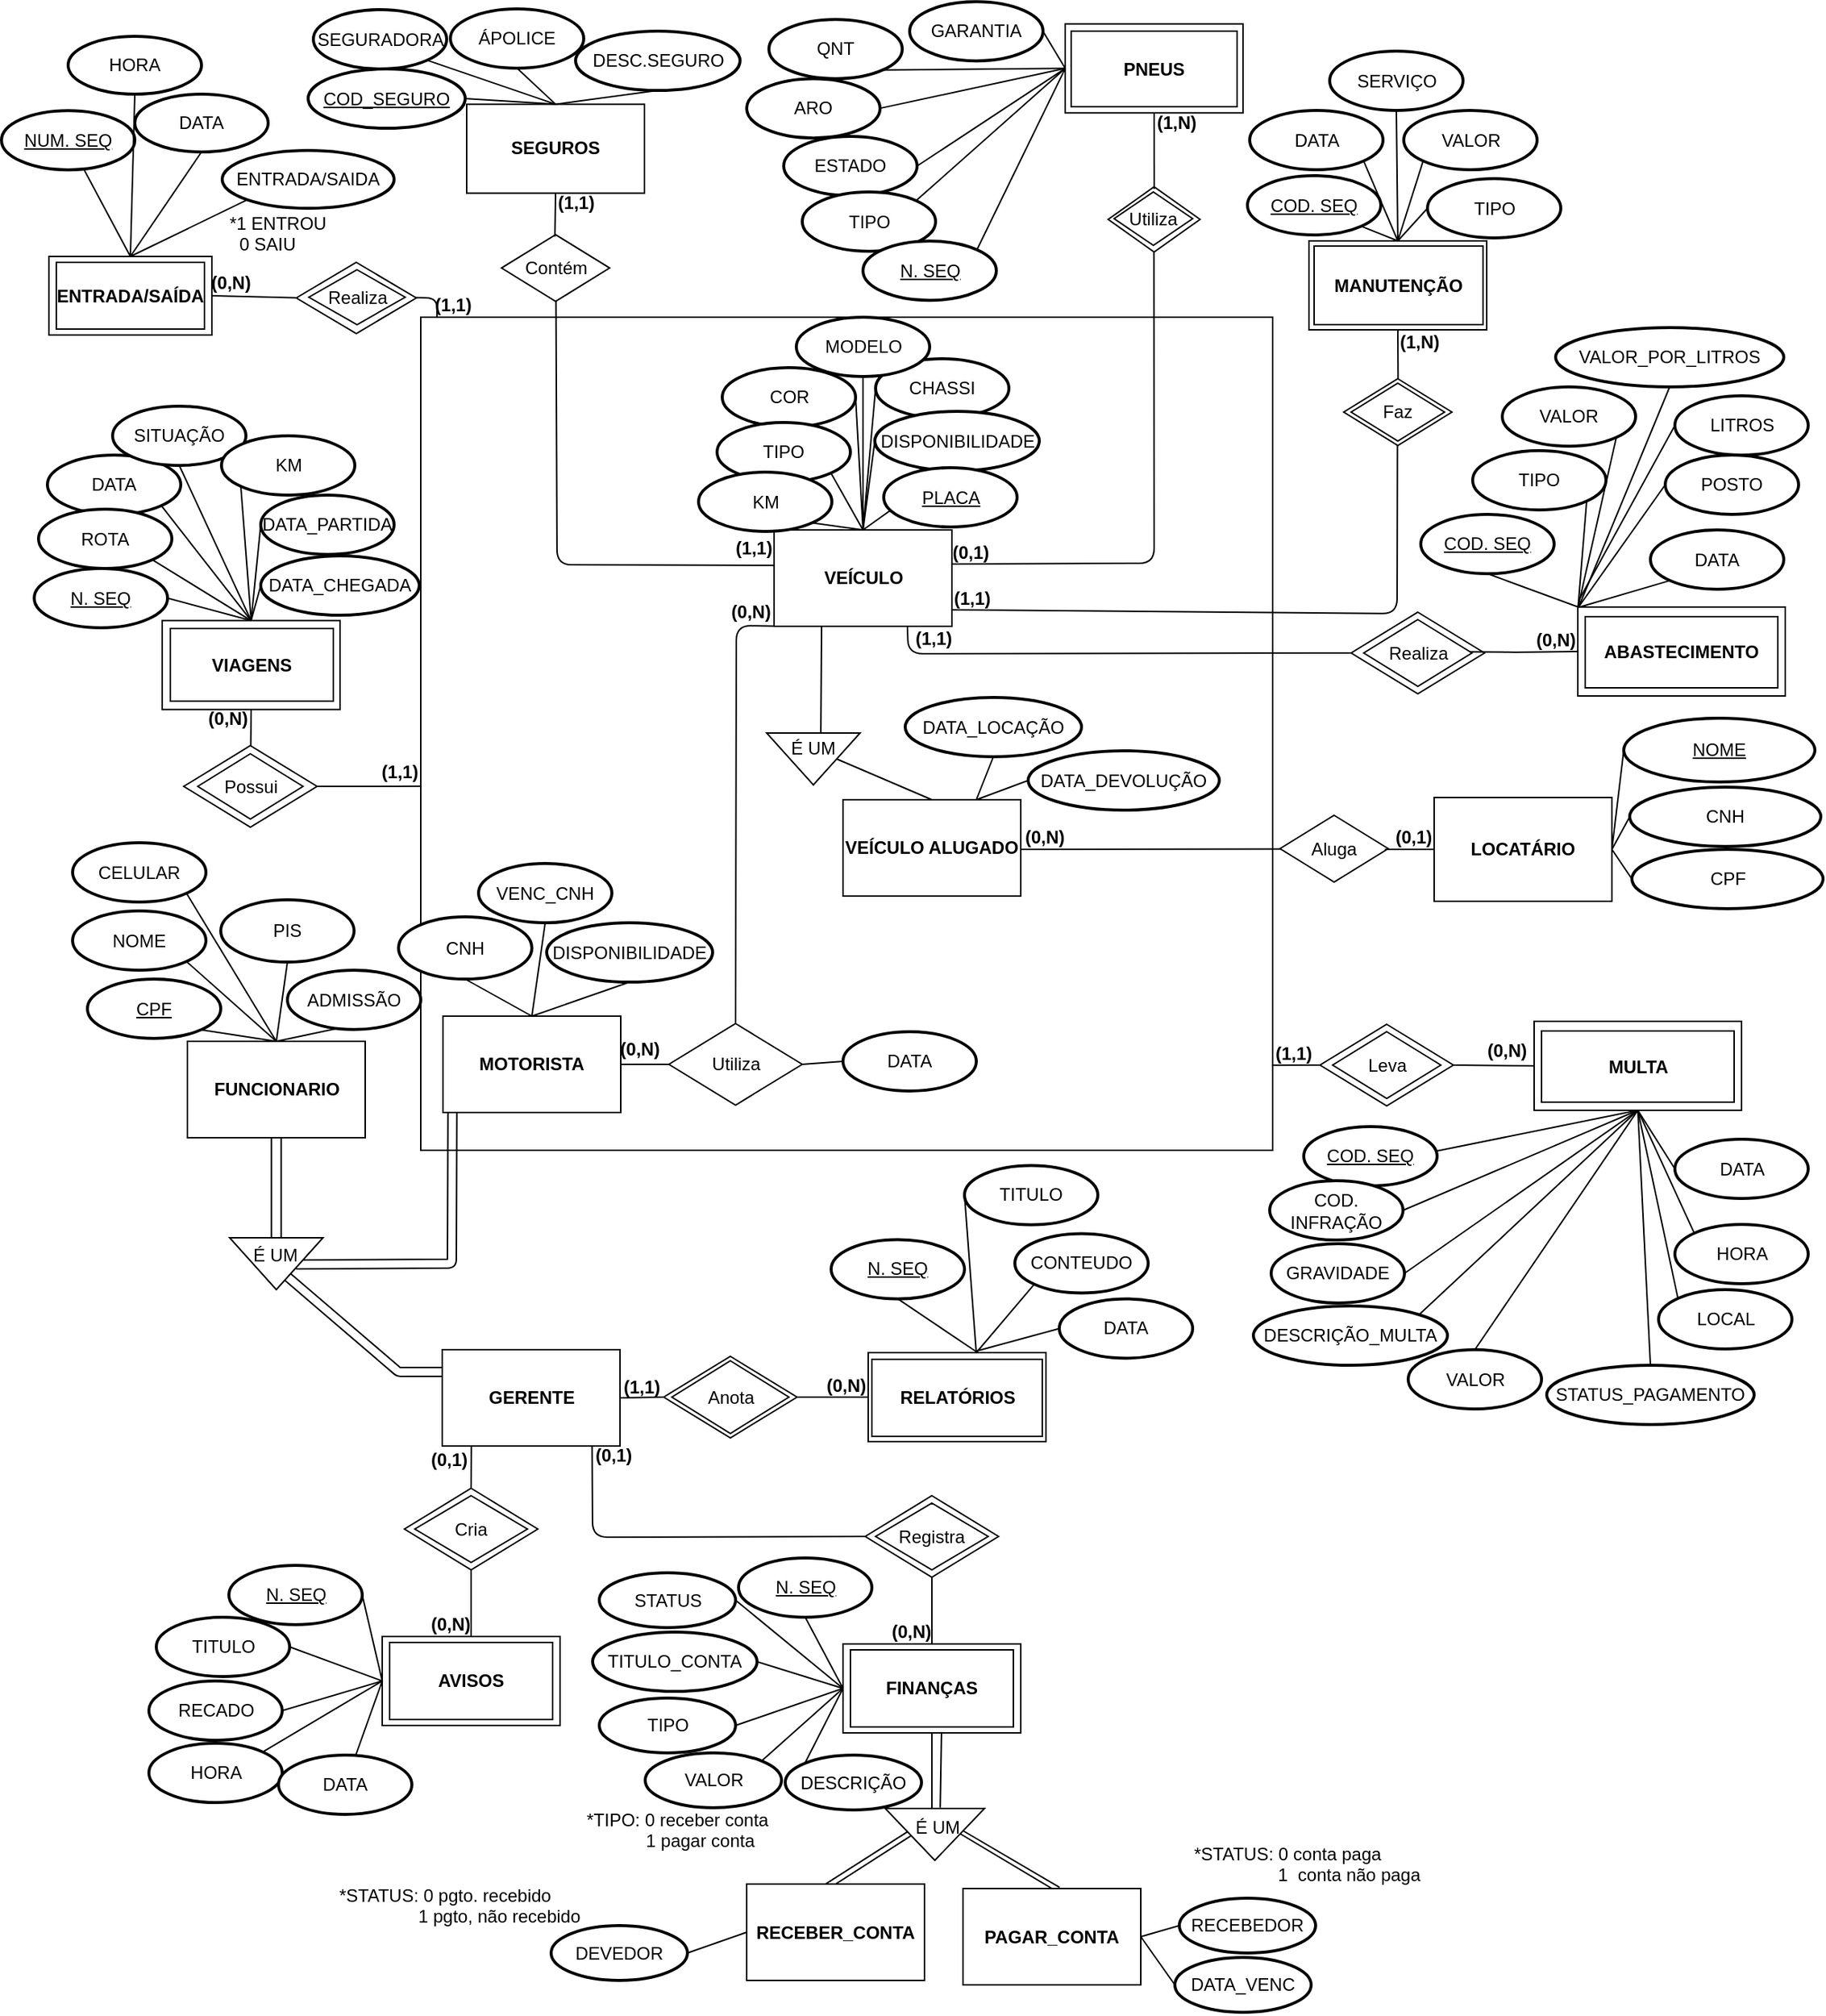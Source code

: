 <mxfile version="10.7.1" type="github"><diagram id="t4qfloRakB9NKclZlJar" name="Page-1"><mxGraphModel dx="1513" dy="1546" grid="1" gridSize="10" guides="1" tooltips="1" connect="1" arrows="1" fold="1" page="1" pageScale="1" pageWidth="827" pageHeight="1169" math="0" shadow="0"><root><mxCell id="0"/><mxCell id="1" parent="0"/><mxCell id="B0G_TxxS1gmfTZ1SVm2y-1" value="" style="rounded=0;whiteSpace=wrap;html=1;" parent="1" vertex="1"><mxGeometry x="244" y="30" width="575" height="562" as="geometry"/></mxCell><mxCell id="9N7SZ9X9yHdkgZH4mRrD-1" value="&lt;b&gt;VEÍCULO&lt;/b&gt;" style="rounded=0;whiteSpace=wrap;html=1;" parent="1" vertex="1"><mxGeometry x="482.5" y="173.5" width="120" height="65" as="geometry"/></mxCell><mxCell id="9N7SZ9X9yHdkgZH4mRrD-2" value="&lt;b&gt;SEGUROS&lt;/b&gt;" style="rounded=0;whiteSpace=wrap;html=1;" parent="1" vertex="1"><mxGeometry x="275" y="-113.69" width="120" height="60" as="geometry"/></mxCell><mxCell id="9N7SZ9X9yHdkgZH4mRrD-3" value="&lt;b&gt;MOTORISTA&lt;/b&gt;" style="rounded=0;whiteSpace=wrap;html=1;" parent="1" vertex="1"><mxGeometry x="259" y="501.5" width="120" height="65" as="geometry"/></mxCell><mxCell id="9N7SZ9X9yHdkgZH4mRrD-4" value="&lt;b&gt;PNEUS&lt;br&gt;&lt;/b&gt;" style="rounded=0;whiteSpace=wrap;html=1;" parent="1" vertex="1"><mxGeometry x="679" y="-167.833" width="120" height="60" as="geometry"/></mxCell><mxCell id="9N7SZ9X9yHdkgZH4mRrD-9" value="CHASSI" style="strokeWidth=2;html=1;shape=mxgraph.flowchart.start_1;whiteSpace=wrap;" parent="1" vertex="1"><mxGeometry x="551" y="58" width="90" height="40" as="geometry"/></mxCell><mxCell id="9N7SZ9X9yHdkgZH4mRrD-13" value="" style="endArrow=none;html=1;entryX=0;entryY=0.5;entryDx=0;entryDy=0;entryPerimeter=0;exitX=0.5;exitY=0;exitDx=0;exitDy=0;" parent="1" source="9N7SZ9X9yHdkgZH4mRrD-1" target="9N7SZ9X9yHdkgZH4mRrD-9" edge="1"><mxGeometry width="50" height="50" relative="1" as="geometry"><mxPoint x="443.5" y="183.5" as="sourcePoint"/><mxPoint x="587.833" y="131.667" as="targetPoint"/><Array as="points"/></mxGeometry></mxCell><mxCell id="9N7SZ9X9yHdkgZH4mRrD-14" value="" style="endArrow=none;html=1;entryX=0.5;entryY=0;entryDx=0;entryDy=0;entryPerimeter=0;exitX=0.5;exitY=0;exitDx=0;exitDy=0;" parent="1" source="9N7SZ9X9yHdkgZH4mRrD-1" target="9N7SZ9X9yHdkgZH4mRrD-10" edge="1"><mxGeometry width="50" height="50" relative="1" as="geometry"><mxPoint x="553.5" y="193.5" as="sourcePoint"/><mxPoint x="563.5" y="133.5" as="targetPoint"/><Array as="points"/></mxGeometry></mxCell><mxCell id="9N7SZ9X9yHdkgZH4mRrD-18" value="" style="endArrow=none;html=1;entryX=0.855;entryY=0.855;entryDx=0;entryDy=0;entryPerimeter=0;exitX=0.5;exitY=0;exitDx=0;exitDy=0;" parent="1" source="9N7SZ9X9yHdkgZH4mRrD-1" target="9N7SZ9X9yHdkgZH4mRrD-17" edge="1"><mxGeometry width="50" height="50" relative="1" as="geometry"><mxPoint x="538.5" y="173.5" as="sourcePoint"/><mxPoint x="581.5" y="158.5" as="targetPoint"/><Array as="points"/></mxGeometry></mxCell><mxCell id="9N7SZ9X9yHdkgZH4mRrD-19" value="MODELO" style="strokeWidth=2;html=1;shape=mxgraph.flowchart.start_1;whiteSpace=wrap;" parent="1" vertex="1"><mxGeometry x="497.5" y="30" width="90" height="40" as="geometry"/></mxCell><mxCell id="9N7SZ9X9yHdkgZH4mRrD-20" value="" style="endArrow=none;html=1;entryX=0.5;entryY=1;entryDx=0;entryDy=0;entryPerimeter=0;exitX=0.5;exitY=0;exitDx=0;exitDy=0;" parent="1" source="9N7SZ9X9yHdkgZH4mRrD-1" target="9N7SZ9X9yHdkgZH4mRrD-19" edge="1"><mxGeometry width="50" height="50" relative="1" as="geometry"><mxPoint x="538.5" y="133.5" as="sourcePoint"/><mxPoint x="581.5" y="156.5" as="targetPoint"/><Array as="points"/></mxGeometry></mxCell><mxCell id="9N7SZ9X9yHdkgZH4mRrD-21" value="COR" style="strokeWidth=2;html=1;shape=mxgraph.flowchart.start_1;whiteSpace=wrap;" parent="1" vertex="1"><mxGeometry x="447.5" y="64" width="90" height="40" as="geometry"/></mxCell><mxCell id="9N7SZ9X9yHdkgZH4mRrD-22" value="" style="endArrow=none;html=1;entryX=1;entryY=0.5;entryDx=0;entryDy=0;entryPerimeter=0;exitX=0.5;exitY=0;exitDx=0;exitDy=0;" parent="1" source="9N7SZ9X9yHdkgZH4mRrD-1" target="9N7SZ9X9yHdkgZH4mRrD-21" edge="1"><mxGeometry width="50" height="50" relative="1" as="geometry"><mxPoint x="543.5" y="143.5" as="sourcePoint"/><mxPoint x="591.5" y="124.5" as="targetPoint"/><Array as="points"/></mxGeometry></mxCell><mxCell id="9N7SZ9X9yHdkgZH4mRrD-23" value="TIPO" style="strokeWidth=2;html=1;shape=mxgraph.flowchart.start_1;whiteSpace=wrap;" parent="1" vertex="1"><mxGeometry x="444" y="101" width="90" height="40" as="geometry"/></mxCell><mxCell id="9N7SZ9X9yHdkgZH4mRrD-24" value="" style="endArrow=none;html=1;entryX=0.855;entryY=0.855;entryDx=0;entryDy=0;entryPerimeter=0;exitX=0.5;exitY=0;exitDx=0;exitDy=0;" parent="1" source="9N7SZ9X9yHdkgZH4mRrD-1" target="9N7SZ9X9yHdkgZH4mRrD-23" edge="1"><mxGeometry width="50" height="50" relative="1" as="geometry"><mxPoint x="551.5" y="163.5" as="sourcePoint"/><mxPoint x="515.5" y="35.5" as="targetPoint"/><Array as="points"/></mxGeometry></mxCell><mxCell id="9N7SZ9X9yHdkgZH4mRrD-25" value="Utiliza" style="rhombus;whiteSpace=wrap;html=1;" parent="1" vertex="1"><mxGeometry x="411.5" y="506.5" width="90" height="55" as="geometry"/></mxCell><mxCell id="9N7SZ9X9yHdkgZH4mRrD-27" value="" style="endArrow=none;html=1;entryX=0.5;entryY=0;entryDx=0;entryDy=0;exitX=0.002;exitY=0.999;exitDx=0;exitDy=0;exitPerimeter=0;" parent="1" source="9N7SZ9X9yHdkgZH4mRrD-1" target="9N7SZ9X9yHdkgZH4mRrD-25" edge="1"><mxGeometry width="50" height="50" relative="1" as="geometry"><mxPoint x="464.241" y="420.655" as="sourcePoint"/><mxPoint x="519" y="548.5" as="targetPoint"/><Array as="points"><mxPoint x="457" y="238"/></Array></mxGeometry></mxCell><mxCell id="9N7SZ9X9yHdkgZH4mRrD-28" value="" style="endArrow=none;html=1;entryX=1;entryY=0.5;entryDx=0;entryDy=0;exitX=0;exitY=0.5;exitDx=0;exitDy=0;" parent="1" source="9N7SZ9X9yHdkgZH4mRrD-25" target="9N7SZ9X9yHdkgZH4mRrD-3" edge="1"><mxGeometry width="50" height="50" relative="1" as="geometry"><mxPoint x="449" y="553" as="sourcePoint"/><mxPoint x="389" y="553" as="targetPoint"/><Array as="points"/></mxGeometry></mxCell><mxCell id="9N7SZ9X9yHdkgZH4mRrD-29" value="NOME" style="strokeWidth=2;html=1;shape=mxgraph.flowchart.start_1;whiteSpace=wrap;" parent="1" vertex="1"><mxGeometry x="9" y="430.5" width="90" height="40" as="geometry"/></mxCell><mxCell id="9N7SZ9X9yHdkgZH4mRrD-30" value="&lt;u&gt;CPF&lt;/u&gt;" style="strokeWidth=2;html=1;shape=mxgraph.flowchart.start_1;whiteSpace=wrap;" parent="1" vertex="1"><mxGeometry x="19" y="476.5" width="90" height="40" as="geometry"/></mxCell><mxCell id="9N7SZ9X9yHdkgZH4mRrD-31" value="CELULAR" style="strokeWidth=2;html=1;shape=mxgraph.flowchart.start_1;whiteSpace=wrap;" parent="1" vertex="1"><mxGeometry x="9" y="384.5" width="90" height="40" as="geometry"/></mxCell><mxCell id="9N7SZ9X9yHdkgZH4mRrD-32" value="ADMISSÃO" style="strokeWidth=2;html=1;shape=mxgraph.flowchart.start_1;whiteSpace=wrap;" parent="1" vertex="1"><mxGeometry x="154" y="470.5" width="90" height="40" as="geometry"/></mxCell><mxCell id="9N7SZ9X9yHdkgZH4mRrD-33" value="PIS" style="strokeWidth=2;html=1;shape=mxgraph.flowchart.start_1;whiteSpace=wrap;" parent="1" vertex="1"><mxGeometry x="109" y="423" width="90" height="42" as="geometry"/></mxCell><mxCell id="9N7SZ9X9yHdkgZH4mRrD-34" value="" style="endArrow=none;html=1;entryX=0.855;entryY=0.855;entryDx=0;entryDy=0;entryPerimeter=0;exitX=0.5;exitY=0;exitDx=0;exitDy=0;" parent="1" source="hRNtRsO3ycfnS-jZEF78-74" target="9N7SZ9X9yHdkgZH4mRrD-30" edge="1"><mxGeometry width="50" height="50" relative="1" as="geometry"><mxPoint x="129" y="451.5" as="sourcePoint"/><mxPoint x="299" y="368.5" as="targetPoint"/><Array as="points"/></mxGeometry></mxCell><mxCell id="9N7SZ9X9yHdkgZH4mRrD-35" value="" style="endArrow=none;html=1;entryX=0.855;entryY=0.855;entryDx=0;entryDy=0;entryPerimeter=0;exitX=0.5;exitY=0;exitDx=0;exitDy=0;" parent="1" source="hRNtRsO3ycfnS-jZEF78-74" target="9N7SZ9X9yHdkgZH4mRrD-29" edge="1"><mxGeometry width="50" height="50" relative="1" as="geometry"><mxPoint x="109" y="501.5" as="sourcePoint"/><mxPoint x="279" y="439.5" as="targetPoint"/><Array as="points"/></mxGeometry></mxCell><mxCell id="9N7SZ9X9yHdkgZH4mRrD-36" value="" style="endArrow=none;html=1;entryX=0.855;entryY=0.855;entryDx=0;entryDy=0;entryPerimeter=0;exitX=0.5;exitY=0;exitDx=0;exitDy=0;" parent="1" source="hRNtRsO3ycfnS-jZEF78-74" target="9N7SZ9X9yHdkgZH4mRrD-31" edge="1"><mxGeometry width="50" height="50" relative="1" as="geometry"><mxPoint x="109" y="441.5" as="sourcePoint"/><mxPoint x="279" y="393.5" as="targetPoint"/><Array as="points"/></mxGeometry></mxCell><mxCell id="9N7SZ9X9yHdkgZH4mRrD-37" value="" style="endArrow=none;html=1;entryX=0.389;entryY=0.975;entryDx=0;entryDy=0;entryPerimeter=0;exitX=0.5;exitY=0;exitDx=0;exitDy=0;" parent="1" source="hRNtRsO3ycfnS-jZEF78-74" target="9N7SZ9X9yHdkgZH4mRrD-32" edge="1"><mxGeometry width="50" height="50" relative="1" as="geometry"><mxPoint x="159" y="461.5" as="sourcePoint"/><mxPoint x="297" y="431.5" as="targetPoint"/><Array as="points"/></mxGeometry></mxCell><mxCell id="9N7SZ9X9yHdkgZH4mRrD-38" value="" style="endArrow=none;html=1;entryX=0.5;entryY=1;entryDx=0;entryDy=0;entryPerimeter=0;exitX=0.5;exitY=0;exitDx=0;exitDy=0;" parent="1" source="hRNtRsO3ycfnS-jZEF78-74" target="9N7SZ9X9yHdkgZH4mRrD-33" edge="1"><mxGeometry width="50" height="50" relative="1" as="geometry"><mxPoint x="149" y="451.5" as="sourcePoint"/><mxPoint x="347" y="463.5" as="targetPoint"/><Array as="points"/></mxGeometry></mxCell><mxCell id="9N7SZ9X9yHdkgZH4mRrD-39" value="&lt;b&gt;MANUTENÇÃO&lt;/b&gt;" style="rounded=0;whiteSpace=wrap;html=1;" parent="1" vertex="1"><mxGeometry x="843.5" y="-21.5" width="120" height="60" as="geometry"/></mxCell><mxCell id="9N7SZ9X9yHdkgZH4mRrD-40" value="DATA" style="strokeWidth=2;html=1;shape=mxgraph.flowchart.start_1;whiteSpace=wrap;" parent="1" vertex="1"><mxGeometry x="803.5" y="-109.5" width="90" height="40" as="geometry"/></mxCell><mxCell id="9N7SZ9X9yHdkgZH4mRrD-42" value="TIPO" style="strokeWidth=2;html=1;shape=mxgraph.flowchart.start_1;whiteSpace=wrap;" parent="1" vertex="1"><mxGeometry x="923.5" y="-63.5" width="90" height="40" as="geometry"/></mxCell><mxCell id="9N7SZ9X9yHdkgZH4mRrD-43" value="SERVIÇO" style="strokeWidth=2;html=1;shape=mxgraph.flowchart.start_1;whiteSpace=wrap;" parent="1" vertex="1"><mxGeometry x="857.5" y="-149.5" width="90" height="40" as="geometry"/></mxCell><mxCell id="9N7SZ9X9yHdkgZH4mRrD-44" value="VALOR" style="strokeWidth=2;html=1;shape=mxgraph.flowchart.start_1;whiteSpace=wrap;" parent="1" vertex="1"><mxGeometry x="907.5" y="-109.5" width="90" height="40" as="geometry"/></mxCell><mxCell id="9N7SZ9X9yHdkgZH4mRrD-45" value="" style="endArrow=none;html=1;entryX=0.5;entryY=0;entryDx=0;entryDy=0;exitX=0.5;exitY=1;exitDx=0;exitDy=0;exitPerimeter=0;" parent="1" source="9N7SZ9X9yHdkgZH4mRrD-43" target="9N7SZ9X9yHdkgZH4mRrD-39" edge="1"><mxGeometry width="50" height="50" relative="1" as="geometry"><mxPoint x="917.5" y="-111.5" as="sourcePoint"/><mxPoint x="1035.5" y="-85.5" as="targetPoint"/><Array as="points"/></mxGeometry></mxCell><mxCell id="9N7SZ9X9yHdkgZH4mRrD-46" value="" style="endArrow=none;html=1;entryX=0.5;entryY=0;entryDx=0;entryDy=0;exitX=0.855;exitY=0.855;exitDx=0;exitDy=0;exitPerimeter=0;" parent="1" source="9N7SZ9X9yHdkgZH4mRrD-40" target="9N7SZ9X9yHdkgZH4mRrD-39" edge="1"><mxGeometry width="50" height="50" relative="1" as="geometry"><mxPoint x="752.5" y="408.5" as="sourcePoint"/><mxPoint x="737.5" y="378.5" as="targetPoint"/><Array as="points"/></mxGeometry></mxCell><mxCell id="9N7SZ9X9yHdkgZH4mRrD-48" value="" style="endArrow=none;html=1;entryX=0.5;entryY=0;entryDx=0;entryDy=0;exitX=0;exitY=0.5;exitDx=0;exitDy=0;exitPerimeter=0;" parent="1" source="9N7SZ9X9yHdkgZH4mRrD-42" target="9N7SZ9X9yHdkgZH4mRrD-39" edge="1"><mxGeometry width="50" height="50" relative="1" as="geometry"><mxPoint x="932.5" y="-45.5" as="sourcePoint"/><mxPoint x="741.5" y="460.5" as="targetPoint"/><Array as="points"/></mxGeometry></mxCell><mxCell id="9N7SZ9X9yHdkgZH4mRrD-49" value="" style="endArrow=none;html=1;entryX=0.5;entryY=0;entryDx=0;entryDy=0;exitX=0.145;exitY=0.855;exitDx=0;exitDy=0;exitPerimeter=0;" parent="1" source="9N7SZ9X9yHdkgZH4mRrD-44" target="9N7SZ9X9yHdkgZH4mRrD-39" edge="1"><mxGeometry width="50" height="50" relative="1" as="geometry"><mxPoint x="740.5" y="464.5" as="sourcePoint"/><mxPoint x="737.5" y="378.5" as="targetPoint"/><Array as="points"/></mxGeometry></mxCell><mxCell id="V9KDtcPmeRMQg-3hCmHL-2" value="" style="endArrow=none;html=1;exitX=0.5;exitY=0;exitDx=0;exitDy=0;entryX=0.5;entryY=1;entryDx=0;entryDy=0;entryPerimeter=0;" parent="1" source="9N7SZ9X9yHdkgZH4mRrD-3" target="9N7SZ9X9yHdkgZH4mRrD-50" edge="1"><mxGeometry width="50" height="50" relative="1" as="geometry"><mxPoint x="319" y="461" as="sourcePoint"/><mxPoint x="349" y="441.5" as="targetPoint"/><Array as="points"/></mxGeometry></mxCell><mxCell id="hRNtRsO3ycfnS-jZEF78-1" value="&lt;b&gt;ABASTECIMENTOS&lt;br&gt;&lt;/b&gt;" style="rounded=0;whiteSpace=wrap;html=1;" parent="1" vertex="1"><mxGeometry x="1025" y="225.5" width="140" height="60" as="geometry"/></mxCell><mxCell id="hRNtRsO3ycfnS-jZEF78-2" value="&lt;b&gt;(0,N)&lt;/b&gt;" style="text;html=1;strokeColor=none;fillColor=none;align=center;verticalAlign=middle;whiteSpace=wrap;rounded=0;" parent="1" vertex="1"><mxGeometry x="447" y="219.121" width="40" height="20" as="geometry"/></mxCell><mxCell id="hRNtRsO3ycfnS-jZEF78-3" value="&lt;b&gt;(0,N)&lt;/b&gt;" style="text;html=1;strokeColor=none;fillColor=none;align=center;verticalAlign=middle;whiteSpace=wrap;rounded=0;" parent="1" vertex="1"><mxGeometry x="372" y="514" width="40" height="20" as="geometry"/></mxCell><mxCell id="hRNtRsO3ycfnS-jZEF78-8" value="Realiza" style="rhombus;whiteSpace=wrap;html=1;" parent="1" vertex="1"><mxGeometry x="872" y="229" width="90" height="55" as="geometry"/></mxCell><mxCell id="hRNtRsO3ycfnS-jZEF78-12" value="" style="endArrow=none;html=1;entryX=0;entryY=0.5;entryDx=0;entryDy=0;exitX=0.75;exitY=1;exitDx=0;exitDy=0;" parent="1" source="9N7SZ9X9yHdkgZH4mRrD-1" target="hRNtRsO3ycfnS-jZEF78-8" edge="1"><mxGeometry width="50" height="50" relative="1" as="geometry"><mxPoint x="840" y="290" as="sourcePoint"/><mxPoint x="866.667" y="536.778" as="targetPoint"/><Array as="points"><mxPoint x="573" y="257"/></Array></mxGeometry></mxCell><mxCell id="hRNtRsO3ycfnS-jZEF78-13" value="" style="endArrow=none;html=1;exitX=1;exitY=0.5;exitDx=0;exitDy=0;entryX=0;entryY=0.5;entryDx=0;entryDy=0;" parent="1" target="hRNtRsO3ycfnS-jZEF78-1" edge="1"><mxGeometry width="50" height="50" relative="1" as="geometry"><mxPoint x="921.172" y="255.517" as="sourcePoint"/><mxPoint x="995" y="283" as="targetPoint"/><Array as="points"><mxPoint x="985" y="256"/></Array></mxGeometry></mxCell><mxCell id="hRNtRsO3ycfnS-jZEF78-18" value="&lt;b&gt;GERENTE&lt;/b&gt;" style="rounded=0;whiteSpace=wrap;html=1;" parent="1" vertex="1"><mxGeometry x="258.5" y="726.5" width="120" height="65" as="geometry"/></mxCell><mxCell id="hRNtRsO3ycfnS-jZEF78-48" value="&lt;b&gt;(1,1)&lt;/b&gt;" style="text;html=1;resizable=0;points=[];autosize=1;align=left;verticalAlign=top;spacingTop=-4;" parent="1" vertex="1"><mxGeometry x="576" y="237" width="40" height="20" as="geometry"/></mxCell><mxCell id="hRNtRsO3ycfnS-jZEF78-49" value="&lt;b&gt;(0,N)&lt;/b&gt;" style="text;html=1;resizable=0;points=[];autosize=1;align=left;verticalAlign=top;spacingTop=-4;" parent="1" vertex="1"><mxGeometry x="995" y="238" width="40" height="20" as="geometry"/></mxCell><mxCell id="hRNtRsO3ycfnS-jZEF78-53" value="" style="endArrow=none;html=1;entryX=0.497;entryY=0.873;entryDx=0;entryDy=0;exitX=1.002;exitY=0.828;exitDx=0;exitDy=0;entryPerimeter=0;exitPerimeter=0;" parent="1" source="9N7SZ9X9yHdkgZH4mRrD-1" target="hRNtRsO3ycfnS-jZEF78-64" edge="1"><mxGeometry width="50" height="50" relative="1" as="geometry"><mxPoint x="875.333" y="360.833" as="sourcePoint"/><mxPoint x="928" y="384.5" as="targetPoint"/><Array as="points"><mxPoint x="903" y="230"/></Array></mxGeometry></mxCell><mxCell id="hRNtRsO3ycfnS-jZEF78-54" value="&lt;b&gt;ABASTECIMENTO&lt;br&gt;&lt;/b&gt;" style="rounded=0;whiteSpace=wrap;html=1;" parent="1" vertex="1"><mxGeometry x="1030" y="232" width="130" height="48" as="geometry"/></mxCell><mxCell id="hRNtRsO3ycfnS-jZEF78-55" value="Realiza" style="rhombus;whiteSpace=wrap;html=1;strokeColor=#000000;rounded=0;comic=0;shadow=0;perimeterSpacing=7;fillColor=#ffffff;" parent="1" vertex="1"><mxGeometry x="880.5" y="234" width="73" height="45" as="geometry"/></mxCell><mxCell id="hRNtRsO3ycfnS-jZEF78-57" value="&lt;u&gt;COD. SEQ&lt;/u&gt;" style="strokeWidth=2;html=1;shape=mxgraph.flowchart.start_1;whiteSpace=wrap;" parent="1" vertex="1"><mxGeometry x="919" y="163" width="90" height="40" as="geometry"/></mxCell><mxCell id="hRNtRsO3ycfnS-jZEF78-59" value="DATA" style="strokeWidth=2;html=1;shape=mxgraph.flowchart.start_1;whiteSpace=wrap;" parent="1" vertex="1"><mxGeometry x="1074" y="173.5" width="90" height="40" as="geometry"/></mxCell><mxCell id="hRNtRsO3ycfnS-jZEF78-62" value="" style="endArrow=none;html=1;entryX=0.5;entryY=1;entryDx=0;entryDy=0;entryPerimeter=0;exitX=0.002;exitY=0;exitDx=0;exitDy=0;exitPerimeter=0;" parent="1" source="hRNtRsO3ycfnS-jZEF78-1" target="hRNtRsO3ycfnS-jZEF78-57" edge="1"><mxGeometry width="50" height="50" relative="1" as="geometry"><mxPoint x="1021.5" y="218.5" as="sourcePoint"/><mxPoint x="1019.286" y="115.143" as="targetPoint"/><Array as="points"/></mxGeometry></mxCell><mxCell id="hRNtRsO3ycfnS-jZEF78-63" value="" style="endArrow=none;html=1;entryX=0.145;entryY=0.855;entryDx=0;entryDy=0;entryPerimeter=0;exitX=0.003;exitY=0.004;exitDx=0;exitDy=0;exitPerimeter=0;" parent="1" source="hRNtRsO3ycfnS-jZEF78-1" target="hRNtRsO3ycfnS-jZEF78-59" edge="1"><mxGeometry width="50" height="50" relative="1" as="geometry"><mxPoint x="1034.5" y="222.5" as="sourcePoint"/><mxPoint x="1000.143" y="213.857" as="targetPoint"/><Array as="points"/></mxGeometry></mxCell><mxCell id="hRNtRsO3ycfnS-jZEF78-64" value="Faz" style="rhombus;whiteSpace=wrap;html=1;strokeColor=#000000;rounded=0;comic=0;shadow=0;perimeterSpacing=7;fillColor=#ffffff;" parent="1" vertex="1"><mxGeometry x="867" y="71.5" width="73" height="45" as="geometry"/></mxCell><mxCell id="hRNtRsO3ycfnS-jZEF78-66" value="" style="endArrow=none;html=1;entryX=0.5;entryY=1;entryDx=0;entryDy=0;exitX=0.502;exitY=0.125;exitDx=0;exitDy=0;exitPerimeter=0;" parent="1" source="hRNtRsO3ycfnS-jZEF78-64" target="9N7SZ9X9yHdkgZH4mRrD-39" edge="1"><mxGeometry width="50" height="50" relative="1" as="geometry"><mxPoint x="891.5" y="181.5" as="sourcePoint"/><mxPoint x="897.786" y="152.643" as="targetPoint"/><Array as="points"/></mxGeometry></mxCell><mxCell id="hRNtRsO3ycfnS-jZEF78-71" value="&lt;u&gt;COD. SEQ&lt;/u&gt;" style="strokeWidth=2;html=1;shape=mxgraph.flowchart.start_1;whiteSpace=wrap;" parent="1" vertex="1"><mxGeometry x="802" y="-65.5" width="90" height="40" as="geometry"/></mxCell><mxCell id="hRNtRsO3ycfnS-jZEF78-72" value="" style="endArrow=none;html=1;entryX=0.855;entryY=0.855;entryDx=0;entryDy=0;entryPerimeter=0;exitX=0.5;exitY=0;exitDx=0;exitDy=0;" parent="1" source="9N7SZ9X9yHdkgZH4mRrD-39" target="hRNtRsO3ycfnS-jZEF78-71" edge="1"><mxGeometry width="50" height="50" relative="1" as="geometry"><mxPoint x="902.5" y="-23.5" as="sourcePoint"/><mxPoint x="858.224" y="-41.672" as="targetPoint"/><Array as="points"/></mxGeometry></mxCell><mxCell id="hRNtRsO3ycfnS-jZEF78-73" value="" style="endArrow=none;html=1;entryX=0.503;entryY=0.87;entryDx=0;entryDy=0;entryPerimeter=0;exitX=0.004;exitY=0.367;exitDx=0;exitDy=0;exitPerimeter=0;" parent="1" source="9N7SZ9X9yHdkgZH4mRrD-1" target="hRNtRsO3ycfnS-jZEF78-91" edge="1"><mxGeometry width="50" height="50" relative="1" as="geometry"><mxPoint x="336" y="260" as="sourcePoint"/><mxPoint x="380" y="90" as="targetPoint"/><Array as="points"><mxPoint x="336" y="197"/></Array></mxGeometry></mxCell><mxCell id="hRNtRsO3ycfnS-jZEF78-74" value="&lt;b&gt;FUNCIONARIO&lt;/b&gt;" style="rounded=0;whiteSpace=wrap;html=1;" parent="1" vertex="1"><mxGeometry x="86.5" y="518.5" width="120" height="65" as="geometry"/></mxCell><mxCell id="hRNtRsO3ycfnS-jZEF78-83" value="" style="shape=link;html=1;width=-6.571;exitX=0.5;exitY=1;exitDx=0;exitDy=0;entryX=0;entryY=0.5;entryDx=0;entryDy=0;" parent="1" source="hRNtRsO3ycfnS-jZEF78-74" target="hRNtRsO3ycfnS-jZEF78-80" edge="1"><mxGeometry width="50" height="50" relative="1" as="geometry"><mxPoint x="206" y="611.5" as="sourcePoint"/><mxPoint x="146" y="651.5" as="targetPoint"/><Array as="points"/></mxGeometry></mxCell><mxCell id="hRNtRsO3ycfnS-jZEF78-84" value="VENC_CNH" style="strokeWidth=2;html=1;shape=mxgraph.flowchart.start_1;whiteSpace=wrap;" parent="1" vertex="1"><mxGeometry x="283" y="398.5" width="90" height="40" as="geometry"/></mxCell><mxCell id="hRNtRsO3ycfnS-jZEF78-85" value="" style="endArrow=none;html=1;exitX=0.5;exitY=0;exitDx=0;exitDy=0;entryX=0.5;entryY=1;entryDx=0;entryDy=0;entryPerimeter=0;" parent="1" source="9N7SZ9X9yHdkgZH4mRrD-3" target="hRNtRsO3ycfnS-jZEF78-84" edge="1"><mxGeometry width="50" height="50" relative="1" as="geometry"><mxPoint x="328.667" y="511.333" as="sourcePoint"/><mxPoint x="323.667" y="478.833" as="targetPoint"/><Array as="points"/></mxGeometry></mxCell><mxCell id="hRNtRsO3ycfnS-jZEF78-86" value="" style="shape=link;html=1;width=6;entryX=0.053;entryY=1;entryDx=0;entryDy=0;entryPerimeter=0;exitX=0.515;exitY=0.289;exitDx=0;exitDy=0;exitPerimeter=0;" parent="1" source="hRNtRsO3ycfnS-jZEF78-80" target="9N7SZ9X9yHdkgZH4mRrD-3" edge="1"><mxGeometry width="50" height="50" relative="1" as="geometry"><mxPoint x="159" y="681.5" as="sourcePoint"/><mxPoint x="209" y="741.5" as="targetPoint"/><Array as="points"><mxPoint x="265" y="668.5"/></Array></mxGeometry></mxCell><mxCell id="hRNtRsO3ycfnS-jZEF78-80" value="" style="triangle;whiteSpace=wrap;html=1;rounded=0;shadow=0;comic=0;strokeColor=#000000;fillColor=#ffffff;rotation=90;" parent="1" vertex="1"><mxGeometry x="129" y="637" width="35" height="63" as="geometry"/></mxCell><mxCell id="hRNtRsO3ycfnS-jZEF78-90" value="" style="shape=link;html=1;width=6;exitX=0.754;exitY=0.379;exitDx=0;exitDy=0;exitPerimeter=0;" parent="1" source="hRNtRsO3ycfnS-jZEF78-80" edge="1"><mxGeometry width="50" height="50" relative="1" as="geometry"><mxPoint x="146.214" y="683.19" as="sourcePoint"/><mxPoint x="258" y="741.5" as="targetPoint"/><Array as="points"><mxPoint x="229" y="741.5"/></Array></mxGeometry></mxCell><mxCell id="hRNtRsO3ycfnS-jZEF78-82" value="&lt;span&gt;É UM&lt;/span&gt;" style="text;html=1;resizable=0;points=[];autosize=1;align=left;verticalAlign=top;spacingTop=-4;" parent="1" vertex="1"><mxGeometry x="129" y="652.5" width="50" height="20" as="geometry"/></mxCell><mxCell id="hRNtRsO3ycfnS-jZEF78-91" value="Contém" style="rhombus;whiteSpace=wrap;html=1;strokeColor=#000000;rounded=0;comic=0;shadow=0;perimeterSpacing=7;fillColor=#ffffff;" parent="1" vertex="1"><mxGeometry x="298.5" y="-25.69" width="73" height="45" as="geometry"/></mxCell><mxCell id="hRNtRsO3ycfnS-jZEF78-92" value="" style="endArrow=none;html=1;entryX=0.5;entryY=1;entryDx=0;entryDy=0;exitX=0.495;exitY=0.141;exitDx=0;exitDy=0;exitPerimeter=0;" parent="1" source="hRNtRsO3ycfnS-jZEF78-91" target="9N7SZ9X9yHdkgZH4mRrD-2" edge="1"><mxGeometry width="50" height="50" relative="1" as="geometry"><mxPoint x="429.5" y="-53" as="sourcePoint"/><mxPoint x="473.786" y="-91.857" as="targetPoint"/><Array as="points"/></mxGeometry></mxCell><mxCell id="hRNtRsO3ycfnS-jZEF78-95" value="TIPO" style="strokeWidth=2;html=1;shape=mxgraph.flowchart.start_1;whiteSpace=wrap;" parent="1" vertex="1"><mxGeometry x="954" y="120" width="90" height="40" as="geometry"/></mxCell><mxCell id="hRNtRsO3ycfnS-jZEF78-96" value="VALOR" style="strokeWidth=2;html=1;shape=mxgraph.flowchart.start_1;whiteSpace=wrap;" parent="1" vertex="1"><mxGeometry x="974" y="77" width="90" height="40" as="geometry"/></mxCell><mxCell id="hRNtRsO3ycfnS-jZEF78-97" value="LITROS" style="strokeWidth=2;html=1;shape=mxgraph.flowchart.start_1;whiteSpace=wrap;" parent="1" vertex="1"><mxGeometry x="1090.5" y="83" width="90" height="40" as="geometry"/></mxCell><mxCell id="hRNtRsO3ycfnS-jZEF78-98" value="VALOR_POR_LITROS" style="strokeWidth=2;html=1;shape=mxgraph.flowchart.start_1;whiteSpace=wrap;" parent="1" vertex="1"><mxGeometry x="1010" y="37" width="154" height="40" as="geometry"/></mxCell><mxCell id="hRNtRsO3ycfnS-jZEF78-99" value="POSTO" style="strokeWidth=2;html=1;shape=mxgraph.flowchart.start_1;whiteSpace=wrap;" parent="1" vertex="1"><mxGeometry x="1084" y="123" width="90" height="40" as="geometry"/></mxCell><mxCell id="hRNtRsO3ycfnS-jZEF78-100" value="" style="endArrow=none;html=1;entryX=0.001;entryY=0.001;entryDx=0;entryDy=0;exitX=0.855;exitY=0.855;exitDx=0;exitDy=0;exitPerimeter=0;entryPerimeter=0;" parent="1" source="hRNtRsO3ycfnS-jZEF78-96" target="hRNtRsO3ycfnS-jZEF78-1" edge="1"><mxGeometry width="50" height="50" relative="1" as="geometry"><mxPoint x="1031.357" y="243.643" as="sourcePoint"/><mxPoint x="1034.5" y="222.5" as="targetPoint"/><Array as="points"/></mxGeometry></mxCell><mxCell id="hRNtRsO3ycfnS-jZEF78-101" value="" style="endArrow=none;html=1;exitX=0.855;exitY=0.855;exitDx=0;exitDy=0;exitPerimeter=0;entryX=0.001;entryY=0.004;entryDx=0;entryDy=0;entryPerimeter=0;" parent="1" source="hRNtRsO3ycfnS-jZEF78-95" target="hRNtRsO3ycfnS-jZEF78-1" edge="1"><mxGeometry width="50" height="50" relative="1" as="geometry"><mxPoint x="1032.857" y="166.143" as="sourcePoint"/><mxPoint x="1025.5" y="220.5" as="targetPoint"/><Array as="points"/></mxGeometry></mxCell><mxCell id="hRNtRsO3ycfnS-jZEF78-104" value="" style="endArrow=none;html=1;exitX=0.5;exitY=1;exitDx=0;exitDy=0;exitPerimeter=0;entryX=0.004;entryY=0;entryDx=0;entryDy=0;entryPerimeter=0;" parent="1" source="hRNtRsO3ycfnS-jZEF78-98" target="hRNtRsO3ycfnS-jZEF78-1" edge="1"><mxGeometry width="50" height="50" relative="1" as="geometry"><mxPoint x="1107.857" y="86.143" as="sourcePoint"/><mxPoint x="1028.5" y="221.5" as="targetPoint"/><Array as="points"/></mxGeometry></mxCell><mxCell id="hRNtRsO3ycfnS-jZEF78-105" value="" style="endArrow=none;html=1;exitX=0;exitY=0.5;exitDx=0;exitDy=0;exitPerimeter=0;" parent="1" source="hRNtRsO3ycfnS-jZEF78-97" edge="1"><mxGeometry width="50" height="50" relative="1" as="geometry"><mxPoint x="1042.357" y="217.643" as="sourcePoint"/><mxPoint x="1026.5" y="219.5" as="targetPoint"/><Array as="points"/></mxGeometry></mxCell><mxCell id="hRNtRsO3ycfnS-jZEF78-106" value="" style="endArrow=none;html=1;exitX=0;exitY=0.5;exitDx=0;exitDy=0;exitPerimeter=0;" parent="1" source="hRNtRsO3ycfnS-jZEF78-99" edge="1"><mxGeometry width="50" height="50" relative="1" as="geometry"><mxPoint x="1127.857" y="106.143" as="sourcePoint"/><mxPoint x="1025.5" y="225.5" as="targetPoint"/><Array as="points"/></mxGeometry></mxCell><mxCell id="hRNtRsO3ycfnS-jZEF78-108" value="&lt;b&gt;RELATÓRIOS&lt;/b&gt;&lt;br&gt;" style="rounded=0;whiteSpace=wrap;html=1;" parent="1" vertex="1"><mxGeometry x="546" y="728.5" width="120" height="60" as="geometry"/></mxCell><mxCell id="hRNtRsO3ycfnS-jZEF78-109" value="&lt;b&gt;AVISOS&lt;/b&gt;" style="rounded=0;whiteSpace=wrap;html=1;" parent="1" vertex="1"><mxGeometry x="218" y="920" width="120" height="60" as="geometry"/></mxCell><mxCell id="hRNtRsO3ycfnS-jZEF78-110" value="&lt;b&gt;VIAGENS&lt;/b&gt;" style="rounded=0;whiteSpace=wrap;html=1;" parent="1" vertex="1"><mxGeometry x="69.5" y="234.667" width="120" height="60" as="geometry"/></mxCell><mxCell id="VpJtLXdRMT0pxHTWC3Cy-3" value="Faz" style="rhombus;whiteSpace=wrap;html=1;strokeColor=#000000;rounded=0;comic=0;shadow=0;perimeterSpacing=7;fillColor=#ffffff;" parent="1" vertex="1"><mxGeometry x="872" y="74.5" width="63" height="39" as="geometry"/></mxCell><mxCell id="VpJtLXdRMT0pxHTWC3Cy-4" value="&lt;b&gt;MANUTENÇÃO&lt;/b&gt;" style="rounded=0;whiteSpace=wrap;html=1;" parent="1" vertex="1"><mxGeometry x="847" y="-18" width="114" height="53" as="geometry"/></mxCell><mxCell id="VpJtLXdRMT0pxHTWC3Cy-5" value="Cria" style="rhombus;whiteSpace=wrap;html=1;" parent="1" vertex="1"><mxGeometry x="233" y="820" width="90" height="55" as="geometry"/></mxCell><mxCell id="VpJtLXdRMT0pxHTWC3Cy-6" value="" style="endArrow=none;html=1;exitX=0.5;exitY=0;exitDx=0;exitDy=0;entryX=0.164;entryY=0.994;entryDx=0;entryDy=0;entryPerimeter=0;" parent="1" source="VpJtLXdRMT0pxHTWC3Cy-5" target="hRNtRsO3ycfnS-jZEF78-18" edge="1"><mxGeometry width="50" height="50" relative="1" as="geometry"><mxPoint x="269" y="836.5" as="sourcePoint"/><mxPoint x="319" y="841.5" as="targetPoint"/><Array as="points"/></mxGeometry></mxCell><mxCell id="VpJtLXdRMT0pxHTWC3Cy-7" value="" style="endArrow=none;html=1;exitX=0.5;exitY=0;exitDx=0;exitDy=0;entryX=0.5;entryY=1;entryDx=0;entryDy=0;" parent="1" source="hRNtRsO3ycfnS-jZEF78-109" target="VpJtLXdRMT0pxHTWC3Cy-5" edge="1"><mxGeometry width="50" height="50" relative="1" as="geometry"><mxPoint x="319.667" y="909.833" as="sourcePoint"/><mxPoint x="319.667" y="869.833" as="targetPoint"/><Array as="points"/></mxGeometry></mxCell><mxCell id="VpJtLXdRMT0pxHTWC3Cy-8" value="&lt;b&gt;(0,N)&lt;/b&gt;" style="text;html=1;resizable=0;points=[];autosize=1;align=left;verticalAlign=top;spacingTop=-4;" parent="1" vertex="1"><mxGeometry x="249" y="902" width="40" height="20" as="geometry"/></mxCell><mxCell id="VpJtLXdRMT0pxHTWC3Cy-9" value="&lt;b&gt;(0,1)&lt;/b&gt;" style="text;html=1;" parent="1" vertex="1"><mxGeometry x="249" y="786.5" width="25" height="20" as="geometry"/></mxCell><mxCell id="VpJtLXdRMT0pxHTWC3Cy-10" value="&lt;u&gt;N. SEQ&lt;/u&gt;" style="strokeWidth=2;html=1;shape=mxgraph.flowchart.start_1;whiteSpace=wrap;" parent="1" vertex="1"><mxGeometry x="114.5" y="872" width="90" height="40" as="geometry"/></mxCell><mxCell id="VpJtLXdRMT0pxHTWC3Cy-11" value="" style="endArrow=none;html=1;exitX=0;exitY=0.5;exitDx=0;exitDy=0;entryX=1;entryY=0.5;entryDx=0;entryDy=0;entryPerimeter=0;" parent="1" source="hRNtRsO3ycfnS-jZEF78-109" target="VpJtLXdRMT0pxHTWC3Cy-10" edge="1"><mxGeometry width="50" height="50" relative="1" as="geometry"><mxPoint x="138.667" y="869.833" as="sourcePoint"/><mxPoint x="351.5" y="1186" as="targetPoint"/><Array as="points"/></mxGeometry></mxCell><mxCell id="VpJtLXdRMT0pxHTWC3Cy-12" value="TITULO" style="strokeWidth=2;html=1;shape=mxgraph.flowchart.start_1;whiteSpace=wrap;" parent="1" vertex="1"><mxGeometry x="65.5" y="907" width="90" height="40" as="geometry"/></mxCell><mxCell id="VpJtLXdRMT0pxHTWC3Cy-13" value="" style="endArrow=none;html=1;exitX=0;exitY=0.5;exitDx=0;exitDy=0;entryX=1;entryY=0.5;entryDx=0;entryDy=0;entryPerimeter=0;" parent="1" source="hRNtRsO3ycfnS-jZEF78-109" target="VpJtLXdRMT0pxHTWC3Cy-12" edge="1"><mxGeometry width="50" height="50" relative="1" as="geometry"><mxPoint x="229.167" y="959.833" as="sourcePoint"/><mxPoint x="214.167" y="924" as="targetPoint"/><Array as="points"/></mxGeometry></mxCell><mxCell id="VpJtLXdRMT0pxHTWC3Cy-14" value="RECADO" style="strokeWidth=2;html=1;shape=mxgraph.flowchart.start_1;whiteSpace=wrap;" parent="1" vertex="1"><mxGeometry x="60.5" y="950" width="90" height="40" as="geometry"/></mxCell><mxCell id="VpJtLXdRMT0pxHTWC3Cy-15" value="" style="endArrow=none;html=1;exitX=0;exitY=0.5;exitDx=0;exitDy=0;entryX=1;entryY=0.5;entryDx=0;entryDy=0;entryPerimeter=0;" parent="1" source="hRNtRsO3ycfnS-jZEF78-109" target="VpJtLXdRMT0pxHTWC3Cy-14" edge="1"><mxGeometry width="50" height="50" relative="1" as="geometry"><mxPoint x="229.167" y="959.833" as="sourcePoint"/><mxPoint x="189.167" y="969.833" as="targetPoint"/><Array as="points"/></mxGeometry></mxCell><mxCell id="VpJtLXdRMT0pxHTWC3Cy-16" value="" style="endArrow=none;html=1;exitX=0;exitY=0.5;exitDx=0;exitDy=0;entryX=0.855;entryY=0.145;entryDx=0;entryDy=0;entryPerimeter=0;" parent="1" source="hRNtRsO3ycfnS-jZEF78-109" target="VpJtLXdRMT0pxHTWC3Cy-17" edge="1"><mxGeometry width="50" height="50" relative="1" as="geometry"><mxPoint x="229.167" y="959.833" as="sourcePoint"/><mxPoint x="199.167" y="1019.833" as="targetPoint"/><Array as="points"/></mxGeometry></mxCell><mxCell id="VpJtLXdRMT0pxHTWC3Cy-17" value="HORA" style="strokeWidth=2;html=1;shape=mxgraph.flowchart.start_1;whiteSpace=wrap;" parent="1" vertex="1"><mxGeometry x="60.5" y="992" width="90" height="40" as="geometry"/></mxCell><mxCell id="VpJtLXdRMT0pxHTWC3Cy-18" value="DATA" style="strokeWidth=2;html=1;shape=mxgraph.flowchart.start_1;whiteSpace=wrap;" parent="1" vertex="1"><mxGeometry x="148" y="1000" width="90" height="40" as="geometry"/></mxCell><mxCell id="VpJtLXdRMT0pxHTWC3Cy-19" value="" style="endArrow=none;html=1;exitX=0;exitY=0.5;exitDx=0;exitDy=0;" parent="1" source="hRNtRsO3ycfnS-jZEF78-109" target="VpJtLXdRMT0pxHTWC3Cy-18" edge="1"><mxGeometry width="50" height="50" relative="1" as="geometry"><mxPoint x="219.5" y="990" as="sourcePoint"/><mxPoint x="156.667" y="1024" as="targetPoint"/><Array as="points"/></mxGeometry></mxCell><mxCell id="VpJtLXdRMT0pxHTWC3Cy-21" value="ANOTA" style="rhombus;whiteSpace=wrap;html=1;" parent="1" vertex="1"><mxGeometry x="408" y="731" width="90" height="55" as="geometry"/></mxCell><mxCell id="VpJtLXdRMT0pxHTWC3Cy-22" value="" style="endArrow=none;html=1;exitX=0;exitY=0.5;exitDx=0;exitDy=0;entryX=1;entryY=0.5;entryDx=0;entryDy=0;" parent="1" source="hRNtRsO3ycfnS-jZEF78-108" target="VpJtLXdRMT0pxHTWC3Cy-21" edge="1"><mxGeometry width="50" height="50" relative="1" as="geometry"><mxPoint x="359.667" y="927.333" as="sourcePoint"/><mxPoint x="359.667" y="882.333" as="targetPoint"/><Array as="points"/></mxGeometry></mxCell><mxCell id="VpJtLXdRMT0pxHTWC3Cy-23" value="" style="endArrow=none;html=1;exitX=0;exitY=0.5;exitDx=0;exitDy=0;entryX=1;entryY=0.5;entryDx=0;entryDy=0;" parent="1" source="VpJtLXdRMT0pxHTWC3Cy-21" target="hRNtRsO3ycfnS-jZEF78-18" edge="1"><mxGeometry width="50" height="50" relative="1" as="geometry"><mxPoint x="387" y="846.833" as="sourcePoint"/><mxPoint x="378.667" y="804.333" as="targetPoint"/><Array as="points"/></mxGeometry></mxCell><mxCell id="VpJtLXdRMT0pxHTWC3Cy-26" value="&lt;b&gt;VEÍCULO ALUGADO&lt;/b&gt;" style="rounded=0;whiteSpace=wrap;html=1;" parent="1" vertex="1"><mxGeometry x="529" y="355.5" width="120" height="65" as="geometry"/></mxCell><mxCell id="VpJtLXdRMT0pxHTWC3Cy-29" value="" style="triangle;whiteSpace=wrap;html=1;rounded=0;shadow=0;comic=0;strokeColor=#000000;fillColor=#ffffff;rotation=90;" parent="1" vertex="1"><mxGeometry x="491.5" y="296.5" width="35" height="63" as="geometry"/></mxCell><mxCell id="VpJtLXdRMT0pxHTWC3Cy-30" value="&lt;span&gt;É UM&lt;/span&gt;" style="text;html=1;resizable=0;points=[];autosize=1;align=left;verticalAlign=top;spacingTop=-4;" parent="1" vertex="1"><mxGeometry x="491.5" y="310.5" width="50" height="20" as="geometry"/></mxCell><mxCell id="VpJtLXdRMT0pxHTWC3Cy-32" value="DATA_LOCAÇÃO" style="strokeWidth=2;html=1;shape=mxgraph.flowchart.start_1;whiteSpace=wrap;" parent="1" vertex="1"><mxGeometry x="571" y="286.5" width="119" height="40" as="geometry"/></mxCell><mxCell id="VpJtLXdRMT0pxHTWC3Cy-33" value="DATA_DEVOLUÇÃO" style="strokeWidth=2;html=1;shape=mxgraph.flowchart.start_1;whiteSpace=wrap;" parent="1" vertex="1"><mxGeometry x="654" y="322.5" width="129" height="40" as="geometry"/></mxCell><mxCell id="VpJtLXdRMT0pxHTWC3Cy-34" value="" style="endArrow=none;html=1;entryX=0.5;entryY=0;entryDx=0;entryDy=0;exitX=0.5;exitY=0;exitDx=0;exitDy=0;" parent="1" source="VpJtLXdRMT0pxHTWC3Cy-29" target="VpJtLXdRMT0pxHTWC3Cy-26" edge="1"><mxGeometry width="50" height="50" relative="1" as="geometry"><mxPoint x="579" y="371.5" as="sourcePoint"/><mxPoint x="499.897" y="516.707" as="targetPoint"/><Array as="points"/></mxGeometry></mxCell><mxCell id="VpJtLXdRMT0pxHTWC3Cy-37" value="" style="endArrow=none;html=1;entryX=0.5;entryY=1;entryDx=0;entryDy=0;exitX=0.75;exitY=0;exitDx=0;exitDy=0;entryPerimeter=0;" parent="1" source="VpJtLXdRMT0pxHTWC3Cy-26" target="VpJtLXdRMT0pxHTWC3Cy-32" edge="1"><mxGeometry width="50" height="50" relative="1" as="geometry"><mxPoint x="576.276" y="350.224" as="sourcePoint"/><mxPoint x="599.034" y="372.983" as="targetPoint"/><Array as="points"/></mxGeometry></mxCell><mxCell id="VpJtLXdRMT0pxHTWC3Cy-38" value="" style="endArrow=none;html=1;entryX=0.127;entryY=0.504;entryDx=0;entryDy=0;exitX=1.002;exitY=0.515;exitDx=0;exitDy=0;entryPerimeter=0;exitPerimeter=0;" parent="1" source="VpJtLXdRMT0pxHTWC3Cy-26" target="cIYVxUmrNbsZT9LtJW57-4" edge="1"><mxGeometry width="50" height="50" relative="1" as="geometry"><mxPoint x="576.276" y="350.224" as="sourcePoint"/><mxPoint x="869.882" y="378.529" as="targetPoint"/><Array as="points"/></mxGeometry></mxCell><mxCell id="VpJtLXdRMT0pxHTWC3Cy-39" value="" style="endArrow=none;html=1;entryX=0;entryY=0.5;entryDx=0;entryDy=0;exitX=0.75;exitY=0;exitDx=0;exitDy=0;entryPerimeter=0;" parent="1" source="VpJtLXdRMT0pxHTWC3Cy-26" target="VpJtLXdRMT0pxHTWC3Cy-33" edge="1"><mxGeometry width="50" height="50" relative="1" as="geometry"><mxPoint x="646.569" y="361.241" as="sourcePoint"/><mxPoint x="784.345" y="276.517" as="targetPoint"/><Array as="points"/></mxGeometry></mxCell><mxCell id="VpJtLXdRMT0pxHTWC3Cy-51" value="DISPONIBILIDADE" style="strokeWidth=2;html=1;shape=mxgraph.flowchart.start_1;whiteSpace=wrap;" parent="1" vertex="1"><mxGeometry x="550.5" y="93.5" width="111" height="40" as="geometry"/></mxCell><mxCell id="VpJtLXdRMT0pxHTWC3Cy-52" value="" style="endArrow=none;html=1;entryX=0;entryY=0.5;entryDx=0;entryDy=0;entryPerimeter=0;exitX=0.5;exitY=0;exitDx=0;exitDy=0;" parent="1" source="9N7SZ9X9yHdkgZH4mRrD-1" target="VpJtLXdRMT0pxHTWC3Cy-51" edge="1"><mxGeometry width="50" height="50" relative="1" as="geometry"><mxPoint x="552.643" y="183.571" as="sourcePoint"/><mxPoint x="568.643" y="152.143" as="targetPoint"/><Array as="points"/></mxGeometry></mxCell><mxCell id="zhnsPaLLvaUUnD5sr-hN-5" value="Possui" style="rhombus;whiteSpace=wrap;html=1;" parent="1" vertex="1"><mxGeometry x="84" y="319" width="90" height="55" as="geometry"/></mxCell><mxCell id="zhnsPaLLvaUUnD5sr-hN-6" value="" style="endArrow=none;html=1;entryX=0.5;entryY=1;entryDx=0;entryDy=0;" parent="1" source="zhnsPaLLvaUUnD5sr-hN-5" target="hRNtRsO3ycfnS-jZEF78-110" edge="1"><mxGeometry width="50" height="50" relative="1" as="geometry"><mxPoint x="192.167" y="411.167" as="sourcePoint"/><mxPoint x="132.167" y="311.167" as="targetPoint"/><Array as="points"/></mxGeometry></mxCell><mxCell id="zhnsPaLLvaUUnD5sr-hN-7" value="" style="endArrow=none;html=1;exitX=1;exitY=0.5;exitDx=0;exitDy=0;entryX=0.001;entryY=0.563;entryDx=0;entryDy=0;entryPerimeter=0;" parent="1" source="zhnsPaLLvaUUnD5sr-hN-5" target="B0G_TxxS1gmfTZ1SVm2y-1" edge="1"><mxGeometry width="50" height="50" relative="1" as="geometry"><mxPoint x="192.982" y="392.511" as="sourcePoint"/><mxPoint x="226.857" y="345" as="targetPoint"/><Array as="points"/></mxGeometry></mxCell><mxCell id="zhnsPaLLvaUUnD5sr-hN-9" value="&lt;b&gt;(1,1)&lt;/b&gt;" style="text;html=1;strokeColor=none;fillColor=none;align=center;verticalAlign=middle;whiteSpace=wrap;rounded=0;" parent="1" vertex="1"><mxGeometry x="210" y="327.121" width="40" height="20" as="geometry"/></mxCell><mxCell id="zhnsPaLLvaUUnD5sr-hN-10" value="&lt;b&gt;(0,N)&lt;/b&gt;" style="text;html=1;strokeColor=none;fillColor=none;align=center;verticalAlign=middle;whiteSpace=wrap;rounded=0;" parent="1" vertex="1"><mxGeometry x="93.5" y="290.621" width="40" height="20" as="geometry"/></mxCell><mxCell id="zhnsPaLLvaUUnD5sr-hN-11" value="&lt;u&gt;N. SEQ&lt;/u&gt;" style="strokeWidth=2;html=1;shape=mxgraph.flowchart.start_1;whiteSpace=wrap;" parent="1" vertex="1"><mxGeometry x="-16.905" y="199.5" width="90" height="40" as="geometry"/></mxCell><mxCell id="zhnsPaLLvaUUnD5sr-hN-12" value="DATA" style="strokeWidth=2;html=1;shape=mxgraph.flowchart.start_1;whiteSpace=wrap;" parent="1" vertex="1"><mxGeometry x="-8" y="123" width="90" height="40" as="geometry"/></mxCell><mxCell id="zhnsPaLLvaUUnD5sr-hN-13" value="ROTA" style="strokeWidth=2;html=1;shape=mxgraph.flowchart.start_1;whiteSpace=wrap;" parent="1" vertex="1"><mxGeometry x="-14" y="159.5" width="90" height="40" as="geometry"/></mxCell><mxCell id="zhnsPaLLvaUUnD5sr-hN-14" value="SITUAÇÃO" style="strokeWidth=2;html=1;shape=mxgraph.flowchart.start_1;whiteSpace=wrap;" parent="1" vertex="1"><mxGeometry x="36" y="90" width="90" height="40" as="geometry"/></mxCell><mxCell id="zhnsPaLLvaUUnD5sr-hN-15" value="" style="endArrow=none;html=1;entryX=0.855;entryY=0.855;entryDx=0;entryDy=0;entryPerimeter=0;exitX=0.5;exitY=0;exitDx=0;exitDy=0;" parent="1" source="hRNtRsO3ycfnS-jZEF78-110" target="zhnsPaLLvaUUnD5sr-hN-13" edge="1"><mxGeometry width="50" height="50" relative="1" as="geometry"><mxPoint x="93.469" y="274.019" as="sourcePoint"/><mxPoint x="93.4" y="213.3" as="targetPoint"/><Array as="points"/></mxGeometry></mxCell><mxCell id="zhnsPaLLvaUUnD5sr-hN-16" value="" style="endArrow=none;html=1;entryX=1;entryY=0.5;entryDx=0;entryDy=0;entryPerimeter=0;exitX=0.5;exitY=0;exitDx=0;exitDy=0;" parent="1" source="hRNtRsO3ycfnS-jZEF78-110" target="zhnsPaLLvaUUnD5sr-hN-11" edge="1"><mxGeometry width="50" height="50" relative="1" as="geometry"><mxPoint x="134.4" y="252.3" as="sourcePoint"/><mxPoint x="70" y="203.1" as="targetPoint"/><Array as="points"/></mxGeometry></mxCell><mxCell id="zhnsPaLLvaUUnD5sr-hN-17" value="" style="endArrow=none;html=1;entryX=0.855;entryY=0.855;entryDx=0;entryDy=0;entryPerimeter=0;exitX=0.5;exitY=0;exitDx=0;exitDy=0;" parent="1" source="hRNtRsO3ycfnS-jZEF78-110" target="zhnsPaLLvaUUnD5sr-hN-12" edge="1"><mxGeometry width="50" height="50" relative="1" as="geometry"><mxPoint x="149.4" y="254.8" as="sourcePoint"/><mxPoint x="85" y="205.6" as="targetPoint"/><Array as="points"/></mxGeometry></mxCell><mxCell id="zhnsPaLLvaUUnD5sr-hN-18" value="" style="endArrow=none;html=1;entryX=0.5;entryY=1;entryDx=0;entryDy=0;entryPerimeter=0;exitX=0.5;exitY=0;exitDx=0;exitDy=0;" parent="1" source="hRNtRsO3ycfnS-jZEF78-110" target="zhnsPaLLvaUUnD5sr-hN-14" edge="1"><mxGeometry width="50" height="50" relative="1" as="geometry"><mxPoint x="139.4" y="244.8" as="sourcePoint"/><mxPoint x="133" y="201.6" as="targetPoint"/><Array as="points"/></mxGeometry></mxCell><mxCell id="zhnsPaLLvaUUnD5sr-hN-20" value="&lt;b&gt;(1,N)&lt;/b&gt;" style="text;html=1;resizable=0;points=[];autosize=1;align=left;verticalAlign=top;spacingTop=-4;" parent="1" vertex="1"><mxGeometry x="903" y="36.5" width="40" height="20" as="geometry"/></mxCell><mxCell id="zhnsPaLLvaUUnD5sr-hN-21" value="&lt;b&gt;(1,1)&lt;/b&gt;" style="text;html=1;resizable=0;points=[];autosize=1;align=left;verticalAlign=top;spacingTop=-4;" parent="1" vertex="1"><mxGeometry x="601.5" y="209.5" width="40" height="20" as="geometry"/></mxCell><mxCell id="JGG0KGCrm5snzP0SY7iF-2" value="&lt;b&gt;(1,1)&lt;/b&gt;" style="text;html=1;strokeColor=none;fillColor=none;align=center;verticalAlign=middle;whiteSpace=wrap;rounded=0;" parent="1" vertex="1"><mxGeometry x="328.5" y="-56.879" width="40" height="20" as="geometry"/></mxCell><mxCell id="JGG0KGCrm5snzP0SY7iF-3" value="&lt;b&gt;(1,1)&lt;/b&gt;" style="text;html=1;strokeColor=none;fillColor=none;align=center;verticalAlign=middle;whiteSpace=wrap;rounded=0;" parent="1" vertex="1"><mxGeometry x="449" y="176.121" width="40" height="20" as="geometry"/></mxCell><mxCell id="JGG0KGCrm5snzP0SY7iF-4" value="" style="endArrow=none;html=1;entryX=0.498;entryY=0.858;entryDx=0;entryDy=0;entryPerimeter=0;exitX=0.999;exitY=0.353;exitDx=0;exitDy=0;exitPerimeter=0;" parent="1" source="9N7SZ9X9yHdkgZH4mRrD-1" target="JGG0KGCrm5snzP0SY7iF-6" edge="1"><mxGeometry width="50" height="50" relative="1" as="geometry"><mxPoint x="610" y="255" as="sourcePoint"/><mxPoint x="907.862" y="254.103" as="targetPoint"/><Array as="points"><mxPoint x="739" y="196"/></Array></mxGeometry></mxCell><mxCell id="JGG0KGCrm5snzP0SY7iF-5" value="&lt;b&gt;(1,N)&lt;/b&gt;" style="text;html=1;resizable=0;points=[];autosize=1;align=left;verticalAlign=top;spacingTop=-4;" parent="1" vertex="1"><mxGeometry x="739" y="-111" width="40" height="20" as="geometry"/></mxCell><mxCell id="JGG0KGCrm5snzP0SY7iF-6" value="Utiliza" style="rhombus;whiteSpace=wrap;html=1;strokeColor=#000000;rounded=0;comic=0;shadow=0;perimeterSpacing=7;fillColor=#ffffff;" parent="1" vertex="1"><mxGeometry x="708" y="-58" width="62" height="44" as="geometry"/></mxCell><mxCell id="JGG0KGCrm5snzP0SY7iF-7" value="" style="endArrow=none;html=1;entryX=0.5;entryY=1;entryDx=0;entryDy=0;exitX=0.501;exitY=0.146;exitDx=0;exitDy=0;exitPerimeter=0;" parent="1" source="JGG0KGCrm5snzP0SY7iF-6" target="9N7SZ9X9yHdkgZH4mRrD-4" edge="1"><mxGeometry width="50" height="50" relative="1" as="geometry"><mxPoint x="679.414" y="-35.966" as="sourcePoint"/><mxPoint x="678.724" y="-69.759" as="targetPoint"/><Array as="points"/></mxGeometry></mxCell><mxCell id="JGG0KGCrm5snzP0SY7iF-8" value="&lt;b&gt;(0,1)&lt;/b&gt;" style="text;html=1;resizable=0;points=[];autosize=1;align=left;verticalAlign=top;spacingTop=-4;" parent="1" vertex="1"><mxGeometry x="600.5" y="179" width="40" height="20" as="geometry"/></mxCell><mxCell id="JGG0KGCrm5snzP0SY7iF-9" value="&lt;b&gt;(0,N)&lt;/b&gt;" style="text;html=1;resizable=0;points=[];autosize=1;align=left;verticalAlign=top;spacingTop=-4;" parent="1" vertex="1"><mxGeometry x="515.786" y="740.5" width="40" height="20" as="geometry"/></mxCell><mxCell id="JGG0KGCrm5snzP0SY7iF-10" value="&lt;b&gt;(1,1)&lt;/b&gt;" style="text;html=1;resizable=0;points=[];autosize=1;align=left;verticalAlign=top;spacingTop=-4;" parent="1" vertex="1"><mxGeometry x="378.786" y="741.5" width="40" height="20" as="geometry"/></mxCell><mxCell id="JGG0KGCrm5snzP0SY7iF-11" value="&lt;u&gt;N. SEQ&lt;/u&gt;" style="strokeWidth=2;html=1;shape=mxgraph.flowchart.start_1;whiteSpace=wrap;" parent="1" vertex="1"><mxGeometry x="521" y="652.214" width="90" height="40" as="geometry"/></mxCell><mxCell id="JGG0KGCrm5snzP0SY7iF-12" value="TITULO" style="strokeWidth=2;html=1;shape=mxgraph.flowchart.start_1;whiteSpace=wrap;" parent="1" vertex="1"><mxGeometry x="611" y="602.214" width="90" height="40" as="geometry"/></mxCell><mxCell id="JGG0KGCrm5snzP0SY7iF-13" value="CONTEUDO" style="strokeWidth=2;html=1;shape=mxgraph.flowchart.start_1;whiteSpace=wrap;" parent="1" vertex="1"><mxGeometry x="645" y="648.214" width="90" height="40" as="geometry"/></mxCell><mxCell id="JGG0KGCrm5snzP0SY7iF-14" value="DATA" style="strokeWidth=2;html=1;shape=mxgraph.flowchart.start_1;whiteSpace=wrap;" parent="1" vertex="1"><mxGeometry x="675" y="692.214" width="90" height="40" as="geometry"/></mxCell><mxCell id="JGG0KGCrm5snzP0SY7iF-15" value="&lt;b&gt;RELATÓRIOS&lt;/b&gt;&lt;br&gt;" style="rounded=0;whiteSpace=wrap;html=1;" parent="1" vertex="1"><mxGeometry x="548.5" y="733" width="115" height="52" as="geometry"/></mxCell><mxCell id="JGG0KGCrm5snzP0SY7iF-16" value="" style="endArrow=none;html=1;exitX=0.5;exitY=1;exitDx=0;exitDy=0;exitPerimeter=0;entryX=0.61;entryY=-0.008;entryDx=0;entryDy=0;entryPerimeter=0;" parent="1" source="JGG0KGCrm5snzP0SY7iF-11" target="hRNtRsO3ycfnS-jZEF78-108" edge="1"><mxGeometry width="50" height="50" relative="1" as="geometry"><mxPoint x="605.929" y="632.643" as="sourcePoint"/><mxPoint x="618" y="719.5" as="targetPoint"/><Array as="points"/></mxGeometry></mxCell><mxCell id="JGG0KGCrm5snzP0SY7iF-19" value="" style="endArrow=none;html=1;exitX=0;exitY=0.5;exitDx=0;exitDy=0;exitPerimeter=0;entryX=0.608;entryY=-0.002;entryDx=0;entryDy=0;entryPerimeter=0;" parent="1" source="JGG0KGCrm5snzP0SY7iF-12" target="hRNtRsO3ycfnS-jZEF78-108" edge="1"><mxGeometry width="50" height="50" relative="1" as="geometry"><mxPoint x="645.286" y="692.5" as="sourcePoint"/><mxPoint x="627.56" y="738.5" as="targetPoint"/><Array as="points"/></mxGeometry></mxCell><mxCell id="JGG0KGCrm5snzP0SY7iF-20" value="" style="endArrow=none;html=1;exitX=0.145;exitY=0.855;exitDx=0;exitDy=0;exitPerimeter=0;entryX=0.609;entryY=-0.002;entryDx=0;entryDy=0;entryPerimeter=0;" parent="1" source="JGG0KGCrm5snzP0SY7iF-13" target="hRNtRsO3ycfnS-jZEF78-108" edge="1"><mxGeometry width="50" height="50" relative="1" as="geometry"><mxPoint x="576.143" y="702.214" as="sourcePoint"/><mxPoint x="627.571" y="737.643" as="targetPoint"/><Array as="points"/></mxGeometry></mxCell><mxCell id="JGG0KGCrm5snzP0SY7iF-21" value="" style="endArrow=none;html=1;exitX=0;exitY=0.5;exitDx=0;exitDy=0;exitPerimeter=0;entryX=0.607;entryY=-0.017;entryDx=0;entryDy=0;entryPerimeter=0;" parent="1" source="JGG0KGCrm5snzP0SY7iF-14" target="hRNtRsO3ycfnS-jZEF78-108" edge="1"><mxGeometry width="50" height="50" relative="1" as="geometry"><mxPoint x="668.143" y="692.5" as="sourcePoint"/><mxPoint x="631" y="719.5" as="targetPoint"/><Array as="points"/></mxGeometry></mxCell><mxCell id="JGG0KGCrm5snzP0SY7iF-22" value="&lt;b&gt;AVISOS&lt;/b&gt;" style="rounded=0;whiteSpace=wrap;html=1;" parent="1" vertex="1"><mxGeometry x="223" y="924" width="110" height="52" as="geometry"/></mxCell><mxCell id="JGG0KGCrm5snzP0SY7iF-23" value="DATA" style="strokeWidth=2;html=1;shape=mxgraph.flowchart.start_1;whiteSpace=wrap;" parent="1" vertex="1"><mxGeometry x="529" y="512" width="90" height="40" as="geometry"/></mxCell><mxCell id="JGG0KGCrm5snzP0SY7iF-24" value="" style="endArrow=none;html=1;entryX=1;entryY=0.5;entryDx=0;entryDy=0;exitX=0;exitY=0.5;exitDx=0;exitDy=0;exitPerimeter=0;" parent="1" source="JGG0KGCrm5snzP0SY7iF-23" target="9N7SZ9X9yHdkgZH4mRrD-25" edge="1"><mxGeometry width="50" height="50" relative="1" as="geometry"><mxPoint x="455.143" y="543.857" as="sourcePoint"/><mxPoint x="388.857" y="543.857" as="targetPoint"/><Array as="points"/></mxGeometry></mxCell><mxCell id="JGG0KGCrm5snzP0SY7iF-25" value="SEGURADORA" style="strokeWidth=2;html=1;shape=mxgraph.flowchart.start_1;whiteSpace=wrap;" parent="1" vertex="1"><mxGeometry x="171.5" y="-177.5" width="90" height="40" as="geometry"/></mxCell><mxCell id="JGG0KGCrm5snzP0SY7iF-26" value="ESTADO" style="strokeWidth=2;html=1;shape=mxgraph.flowchart.start_1;whiteSpace=wrap;" parent="1" vertex="1"><mxGeometry x="489" y="-92" width="90" height="40" as="geometry"/></mxCell><mxCell id="JGG0KGCrm5snzP0SY7iF-27" value="ARO" style="strokeWidth=2;html=1;shape=mxgraph.flowchart.start_1;whiteSpace=wrap;" parent="1" vertex="1"><mxGeometry x="464" y="-130.929" width="90" height="40" as="geometry"/></mxCell><mxCell id="JGG0KGCrm5snzP0SY7iF-28" value="QNT&lt;br&gt;" style="strokeWidth=2;html=1;shape=mxgraph.flowchart.start_1;whiteSpace=wrap;" parent="1" vertex="1"><mxGeometry x="479" y="-170.929" width="90" height="40" as="geometry"/></mxCell><mxCell id="JGG0KGCrm5snzP0SY7iF-29" value="TIPO" style="strokeWidth=2;html=1;shape=mxgraph.flowchart.start_1;whiteSpace=wrap;" parent="1" vertex="1"><mxGeometry x="501.5" y="-54.5" width="90" height="40" as="geometry"/></mxCell><mxCell id="JGG0KGCrm5snzP0SY7iF-30" value="GARANTIA" style="strokeWidth=2;html=1;shape=mxgraph.flowchart.start_1;whiteSpace=wrap;" parent="1" vertex="1"><mxGeometry x="574" y="-182.929" width="90" height="40" as="geometry"/></mxCell><mxCell id="JGG0KGCrm5snzP0SY7iF-31" value="" style="endArrow=none;html=1;entryX=1;entryY=0.5;entryDx=0;entryDy=0;exitX=0;exitY=0.5;exitDx=0;exitDy=0;entryPerimeter=0;" parent="1" source="9N7SZ9X9yHdkgZH4mRrD-4" target="JGG0KGCrm5snzP0SY7iF-30" edge="1"><mxGeometry width="50" height="50" relative="1" as="geometry"><mxPoint x="664.857" y="-82.929" as="sourcePoint"/><mxPoint x="664.857" y="-133.214" as="targetPoint"/><Array as="points"/></mxGeometry></mxCell><mxCell id="JGG0KGCrm5snzP0SY7iF-32" value="" style="endArrow=none;html=1;entryX=0.855;entryY=0.855;entryDx=0;entryDy=0;entryPerimeter=0;exitX=0;exitY=0.5;exitDx=0;exitDy=0;" parent="1" source="9N7SZ9X9yHdkgZH4mRrD-4" target="JGG0KGCrm5snzP0SY7iF-28" edge="1"><mxGeometry width="50" height="50" relative="1" as="geometry"><mxPoint x="670" y="-138" as="sourcePoint"/><mxPoint x="675.143" y="-182.286" as="targetPoint"/><Array as="points"/></mxGeometry></mxCell><mxCell id="JGG0KGCrm5snzP0SY7iF-33" value="" style="endArrow=none;html=1;entryX=1;entryY=0.5;entryDx=0;entryDy=0;entryPerimeter=0;exitX=0;exitY=0.5;exitDx=0;exitDy=0;" parent="1" target="JGG0KGCrm5snzP0SY7iF-27" edge="1" source="9N7SZ9X9yHdkgZH4mRrD-4"><mxGeometry width="50" height="50" relative="1" as="geometry"><mxPoint x="670" y="-138" as="sourcePoint"/><mxPoint x="639.86" y="-146.686" as="targetPoint"/><Array as="points"/></mxGeometry></mxCell><mxCell id="JGG0KGCrm5snzP0SY7iF-34" value="" style="endArrow=none;html=1;entryX=1;entryY=0.5;entryDx=0;entryDy=0;entryPerimeter=0;exitX=0;exitY=0.5;exitDx=0;exitDy=0;" parent="1" source="9N7SZ9X9yHdkgZH4mRrD-4" target="JGG0KGCrm5snzP0SY7iF-26" edge="1"><mxGeometry width="50" height="50" relative="1" as="geometry"><mxPoint x="688" y="-128" as="sourcePoint"/><mxPoint x="655.047" y="-142.372" as="targetPoint"/><Array as="points"/></mxGeometry></mxCell><mxCell id="JGG0KGCrm5snzP0SY7iF-35" value="" style="endArrow=none;html=1;entryX=0.855;entryY=0.145;entryDx=0;entryDy=0;entryPerimeter=0;exitX=0;exitY=0.5;exitDx=0;exitDy=0;" parent="1" source="9N7SZ9X9yHdkgZH4mRrD-4" target="JGG0KGCrm5snzP0SY7iF-29" edge="1"><mxGeometry width="50" height="50" relative="1" as="geometry"><mxPoint x="670" y="-130" as="sourcePoint"/><mxPoint x="651.558" y="-94.465" as="targetPoint"/><Array as="points"/></mxGeometry></mxCell><mxCell id="JGG0KGCrm5snzP0SY7iF-36" value="&lt;u&gt;N. SEQ&lt;/u&gt;" style="strokeWidth=2;html=1;shape=mxgraph.flowchart.start_1;whiteSpace=wrap;" parent="1" vertex="1"><mxGeometry x="542.5" y="-21.429" width="90" height="40" as="geometry"/></mxCell><mxCell id="JGG0KGCrm5snzP0SY7iF-37" value="" style="endArrow=none;html=1;entryX=0.855;entryY=0.145;entryDx=0;entryDy=0;entryPerimeter=0;exitX=0;exitY=0.5;exitDx=0;exitDy=0;" parent="1" target="JGG0KGCrm5snzP0SY7iF-36" edge="1" source="9N7SZ9X9yHdkgZH4mRrD-4"><mxGeometry width="50" height="50" relative="1" as="geometry"><mxPoint x="670" y="-120" as="sourcePoint"/><mxPoint x="626.069" y="-68.828" as="targetPoint"/><Array as="points"/></mxGeometry></mxCell><mxCell id="JGG0KGCrm5snzP0SY7iF-38" value="ÁPOLICE" style="strokeWidth=2;html=1;shape=mxgraph.flowchart.start_1;whiteSpace=wrap;" parent="1" vertex="1"><mxGeometry x="264" y="-178" width="90" height="40" as="geometry"/></mxCell><mxCell id="JGG0KGCrm5snzP0SY7iF-39" value="" style="endArrow=none;html=1;entryX=0.5;entryY=0;entryDx=0;entryDy=0;exitX=0.855;exitY=0.855;exitDx=0;exitDy=0;exitPerimeter=0;" parent="1" source="JGG0KGCrm5snzP0SY7iF-25" target="9N7SZ9X9yHdkgZH4mRrD-2" edge="1"><mxGeometry width="50" height="50" relative="1" as="geometry"><mxPoint x="438.5" y="-136" as="sourcePoint"/><mxPoint x="404.224" y="-31.31" as="targetPoint"/><Array as="points"/></mxGeometry></mxCell><mxCell id="JGG0KGCrm5snzP0SY7iF-40" value="" style="endArrow=none;html=1;entryX=0.5;entryY=0;entryDx=0;entryDy=0;exitX=0.5;exitY=1;exitDx=0;exitDy=0;exitPerimeter=0;" parent="1" source="JGG0KGCrm5snzP0SY7iF-38" target="9N7SZ9X9yHdkgZH4mRrD-2" edge="1"><mxGeometry width="50" height="50" relative="1" as="geometry"><mxPoint x="306.259" y="-135.138" as="sourcePoint"/><mxPoint x="344.879" y="-103.414" as="targetPoint"/><Array as="points"/></mxGeometry></mxCell><mxCell id="JGG0KGCrm5snzP0SY7iF-41" value="&lt;u&gt;COD_SEGURO&lt;/u&gt;" style="strokeWidth=2;html=1;shape=mxgraph.flowchart.start_1;whiteSpace=wrap;" parent="1" vertex="1"><mxGeometry x="168" y="-137.5" width="106" height="40" as="geometry"/></mxCell><mxCell id="JGG0KGCrm5snzP0SY7iF-42" value="" style="endArrow=none;html=1;entryX=0.5;entryY=0;entryDx=0;entryDy=0;exitX=1;exitY=0.5;exitDx=0;exitDy=0;exitPerimeter=0;" parent="1" source="JGG0KGCrm5snzP0SY7iF-41" target="9N7SZ9X9yHdkgZH4mRrD-2" edge="1"><mxGeometry width="50" height="50" relative="1" as="geometry"><mxPoint x="323.5" y="-124.793" as="sourcePoint"/><mxPoint x="344.879" y="-103.414" as="targetPoint"/><Array as="points"/></mxGeometry></mxCell><mxCell id="JGG0KGCrm5snzP0SY7iF-44" value="&lt;b&gt;PNEUS&lt;br&gt;&lt;/b&gt;" style="rounded=0;whiteSpace=wrap;html=1;" parent="1" vertex="1"><mxGeometry x="683" y="-163" width="112" height="51" as="geometry"/></mxCell><mxCell id="JGG0KGCrm5snzP0SY7iF-45" value="&lt;b&gt;VIAGENS&lt;/b&gt;" style="rounded=0;whiteSpace=wrap;html=1;" parent="1" vertex="1"><mxGeometry x="75" y="240" width="110" height="49" as="geometry"/></mxCell><mxCell id="JGG0KGCrm5snzP0SY7iF-47" value="Utiliza" style="rhombus;whiteSpace=wrap;html=1;strokeColor=#000000;rounded=0;comic=0;shadow=0;perimeterSpacing=7;fillColor=#ffffff;" parent="1" vertex="1"><mxGeometry x="712" y="-54.5" width="53" height="36" as="geometry"/></mxCell><mxCell id="JGG0KGCrm5snzP0SY7iF-50" value="Possui" style="rhombus;whiteSpace=wrap;html=1;" parent="1" vertex="1"><mxGeometry x="93.5" y="324.5" width="71" height="44" as="geometry"/></mxCell><mxCell id="JGG0KGCrm5snzP0SY7iF-51" value="Anota" style="rhombus;whiteSpace=wrap;html=1;" parent="1" vertex="1"><mxGeometry x="413.5" y="734" width="79" height="49" as="geometry"/></mxCell><mxCell id="JGG0KGCrm5snzP0SY7iF-52" value="Cria" style="rhombus;whiteSpace=wrap;html=1;" parent="1" vertex="1"><mxGeometry x="240" y="825" width="76" height="45" as="geometry"/></mxCell><mxCell id="DRA8rSgSIVOnE2FV9Gts-1" value="" style="endArrow=none;html=1;exitX=0.999;exitY=0.898;exitDx=0;exitDy=0;exitPerimeter=0;entryX=0;entryY=0.5;entryDx=0;entryDy=0;" parent="1" source="B0G_TxxS1gmfTZ1SVm2y-1" target="DRA8rSgSIVOnE2FV9Gts-2" edge="1"><mxGeometry width="50" height="50" relative="1" as="geometry"><mxPoint x="848.5" y="540" as="sourcePoint"/><mxPoint x="921" y="542" as="targetPoint"/><Array as="points"/></mxGeometry></mxCell><mxCell id="DRA8rSgSIVOnE2FV9Gts-2" value="Realiza" style="rhombus;whiteSpace=wrap;html=1;" parent="1" vertex="1"><mxGeometry x="851" y="507" width="90" height="55" as="geometry"/></mxCell><mxCell id="DRA8rSgSIVOnE2FV9Gts-3" value="Leva" style="rhombus;whiteSpace=wrap;html=1;strokeColor=#000000;rounded=0;comic=0;shadow=0;perimeterSpacing=7;fillColor=#ffffff;" parent="1" vertex="1"><mxGeometry x="859.5" y="512" width="73" height="45" as="geometry"/></mxCell><mxCell id="DRA8rSgSIVOnE2FV9Gts-4" value="" style="endArrow=none;html=1;exitX=1;exitY=0.5;exitDx=0;exitDy=0;entryX=0;entryY=0.5;entryDx=0;entryDy=0;" parent="1" source="DRA8rSgSIVOnE2FV9Gts-2" target="DRA8rSgSIVOnE2FV9Gts-6" edge="1"><mxGeometry width="50" height="50" relative="1" as="geometry"><mxPoint x="979.4" y="534.7" as="sourcePoint"/><mxPoint x="991" y="534" as="targetPoint"/><Array as="points"/></mxGeometry></mxCell><mxCell id="DRA8rSgSIVOnE2FV9Gts-6" value="&lt;b&gt;ABASTECIMENTOS&lt;br&gt;&lt;/b&gt;" style="rounded=0;whiteSpace=wrap;html=1;" parent="1" vertex="1"><mxGeometry x="995.5" y="505" width="140" height="60" as="geometry"/></mxCell><mxCell id="DRA8rSgSIVOnE2FV9Gts-7" value="&lt;b&gt;MULTA&lt;br&gt;&lt;/b&gt;" style="rounded=0;whiteSpace=wrap;html=1;" parent="1" vertex="1"><mxGeometry x="1000.5" y="511.5" width="130" height="48" as="geometry"/></mxCell><mxCell id="DRA8rSgSIVOnE2FV9Gts-8" value="&lt;u&gt;COD. SEQ&lt;/u&gt;" style="strokeWidth=2;html=1;shape=mxgraph.flowchart.start_1;whiteSpace=wrap;" parent="1" vertex="1"><mxGeometry x="840" y="576" width="90" height="40" as="geometry"/></mxCell><mxCell id="DRA8rSgSIVOnE2FV9Gts-10" value="VALOR" style="strokeWidth=2;html=1;shape=mxgraph.flowchart.start_1;whiteSpace=wrap;" parent="1" vertex="1"><mxGeometry x="910.5" y="726.5" width="90" height="40" as="geometry"/></mxCell><mxCell id="DRA8rSgSIVOnE2FV9Gts-11" value="DATA" style="strokeWidth=2;html=1;shape=mxgraph.flowchart.start_1;whiteSpace=wrap;" parent="1" vertex="1"><mxGeometry x="1090.5" y="584.5" width="90" height="40" as="geometry"/></mxCell><mxCell id="DRA8rSgSIVOnE2FV9Gts-12" value="HORA" style="strokeWidth=2;html=1;shape=mxgraph.flowchart.start_1;whiteSpace=wrap;" parent="1" vertex="1"><mxGeometry x="1090.5" y="642" width="90" height="40" as="geometry"/></mxCell><mxCell id="DRA8rSgSIVOnE2FV9Gts-13" value="DESCRIÇÃO_MULTA" style="strokeWidth=2;html=1;shape=mxgraph.flowchart.start_1;whiteSpace=wrap;" parent="1" vertex="1"><mxGeometry x="806" y="697" width="131" height="40" as="geometry"/></mxCell><mxCell id="DRA8rSgSIVOnE2FV9Gts-14" value="LOCAL" style="strokeWidth=2;html=1;shape=mxgraph.flowchart.start_1;whiteSpace=wrap;" parent="1" vertex="1"><mxGeometry x="1079.5" y="686" width="90" height="40" as="geometry"/></mxCell><mxCell id="DRA8rSgSIVOnE2FV9Gts-15" value="COD. INFRAÇÃO" style="strokeWidth=2;html=1;shape=mxgraph.flowchart.start_1;whiteSpace=wrap;" parent="1" vertex="1"><mxGeometry x="817" y="612.5" width="90" height="40" as="geometry"/></mxCell><mxCell id="DRA8rSgSIVOnE2FV9Gts-17" value="GRAVIDADE" style="strokeWidth=2;html=1;shape=mxgraph.flowchart.start_1;whiteSpace=wrap;" parent="1" vertex="1"><mxGeometry x="818" y="655" width="90" height="40" as="geometry"/></mxCell><mxCell id="DRA8rSgSIVOnE2FV9Gts-18" value="STATUS_PAGAMENTO" style="strokeWidth=2;html=1;shape=mxgraph.flowchart.start_1;whiteSpace=wrap;" parent="1" vertex="1"><mxGeometry x="1004" y="737" width="140" height="40" as="geometry"/></mxCell><mxCell id="DRA8rSgSIVOnE2FV9Gts-19" value="" style="endArrow=none;html=1;entryX=0.5;entryY=1;entryDx=0;entryDy=0;exitX=0.982;exitY=0.42;exitDx=0;exitDy=0;exitPerimeter=0;" parent="1" source="DRA8rSgSIVOnE2FV9Gts-8" target="DRA8rSgSIVOnE2FV9Gts-6" edge="1"><mxGeometry width="50" height="50" relative="1" as="geometry"><mxPoint x="991" y="606" as="sourcePoint"/><mxPoint x="1051.214" y="582.286" as="targetPoint"/><Array as="points"/></mxGeometry></mxCell><mxCell id="DRA8rSgSIVOnE2FV9Gts-20" value="" style="endArrow=none;html=1;entryX=0.5;entryY=1;entryDx=0;entryDy=0;exitX=1;exitY=0.5;exitDx=0;exitDy=0;exitPerimeter=0;" parent="1" source="DRA8rSgSIVOnE2FV9Gts-15" target="DRA8rSgSIVOnE2FV9Gts-6" edge="1"><mxGeometry width="50" height="50" relative="1" as="geometry"><mxPoint x="990.278" y="616.667" as="sourcePoint"/><mxPoint x="1075.556" y="575" as="targetPoint"/><Array as="points"/></mxGeometry></mxCell><mxCell id="DRA8rSgSIVOnE2FV9Gts-21" value="" style="endArrow=none;html=1;entryX=0.5;entryY=1;entryDx=0;entryDy=0;exitX=0.855;exitY=0.145;exitDx=0;exitDy=0;exitPerimeter=0;" parent="1" source="DRA8rSgSIVOnE2FV9Gts-13" target="DRA8rSgSIVOnE2FV9Gts-6" edge="1"><mxGeometry width="50" height="50" relative="1" as="geometry"><mxPoint x="1000.278" y="626.667" as="sourcePoint"/><mxPoint x="1085.556" y="585" as="targetPoint"/><Array as="points"/></mxGeometry></mxCell><mxCell id="DRA8rSgSIVOnE2FV9Gts-22" value="" style="endArrow=none;html=1;entryX=0.5;entryY=1;entryDx=0;entryDy=0;exitX=1;exitY=0.5;exitDx=0;exitDy=0;exitPerimeter=0;" parent="1" source="DRA8rSgSIVOnE2FV9Gts-17" target="DRA8rSgSIVOnE2FV9Gts-6" edge="1"><mxGeometry width="50" height="50" relative="1" as="geometry"><mxPoint x="1053.278" y="623.667" as="sourcePoint"/><mxPoint x="1138.556" y="582" as="targetPoint"/><Array as="points"/></mxGeometry></mxCell><mxCell id="DRA8rSgSIVOnE2FV9Gts-23" value="" style="endArrow=none;html=1;entryX=0.5;entryY=1;entryDx=0;entryDy=0;exitX=0.5;exitY=0;exitDx=0;exitDy=0;exitPerimeter=0;" parent="1" source="DRA8rSgSIVOnE2FV9Gts-10" target="DRA8rSgSIVOnE2FV9Gts-6" edge="1"><mxGeometry width="50" height="50" relative="1" as="geometry"><mxPoint x="1121" y="693" as="sourcePoint"/><mxPoint x="1100.556" y="565" as="targetPoint"/><Array as="points"/></mxGeometry></mxCell><mxCell id="DRA8rSgSIVOnE2FV9Gts-24" value="" style="endArrow=none;html=1;entryX=0.5;entryY=1;entryDx=0;entryDy=0;exitX=0.5;exitY=0;exitDx=0;exitDy=0;exitPerimeter=0;" parent="1" source="DRA8rSgSIVOnE2FV9Gts-18" target="DRA8rSgSIVOnE2FV9Gts-6" edge="1"><mxGeometry width="50" height="50" relative="1" as="geometry"><mxPoint x="1066.143" y="691.143" as="sourcePoint"/><mxPoint x="1075.286" y="575.143" as="targetPoint"/><Array as="points"/></mxGeometry></mxCell><mxCell id="DRA8rSgSIVOnE2FV9Gts-25" value="" style="endArrow=none;html=1;exitX=0;exitY=0.5;exitDx=0;exitDy=0;exitPerimeter=0;entryX=0.5;entryY=1;entryDx=0;entryDy=0;" parent="1" source="DRA8rSgSIVOnE2FV9Gts-11" target="DRA8rSgSIVOnE2FV9Gts-6" edge="1"><mxGeometry width="50" height="50" relative="1" as="geometry"><mxPoint x="1066" y="691" as="sourcePoint"/><mxPoint x="1091" y="583" as="targetPoint"/><Array as="points"/></mxGeometry></mxCell><mxCell id="DRA8rSgSIVOnE2FV9Gts-26" value="" style="endArrow=none;html=1;exitX=0.145;exitY=0.145;exitDx=0;exitDy=0;exitPerimeter=0;entryX=0.5;entryY=1;entryDx=0;entryDy=0;" parent="1" source="DRA8rSgSIVOnE2FV9Gts-12" target="DRA8rSgSIVOnE2FV9Gts-6" edge="1"><mxGeometry width="50" height="50" relative="1" as="geometry"><mxPoint x="1191" y="615" as="sourcePoint"/><mxPoint x="1101" y="613" as="targetPoint"/><Array as="points"/></mxGeometry></mxCell><mxCell id="DRA8rSgSIVOnE2FV9Gts-27" value="" style="endArrow=none;html=1;exitX=0.145;exitY=0.145;exitDx=0;exitDy=0;exitPerimeter=0;entryX=0.5;entryY=1;entryDx=0;entryDy=0;" parent="1" source="DRA8rSgSIVOnE2FV9Gts-14" target="DRA8rSgSIVOnE2FV9Gts-6" edge="1"><mxGeometry width="50" height="50" relative="1" as="geometry"><mxPoint x="1164.5" y="654.667" as="sourcePoint"/><mxPoint x="1061.167" y="583" as="targetPoint"/><Array as="points"/></mxGeometry></mxCell><mxCell id="DRA8rSgSIVOnE2FV9Gts-28" value="&lt;b&gt;(1,1)&lt;/b&gt;" style="text;html=1;resizable=0;points=[];autosize=1;align=left;verticalAlign=top;spacingTop=-4;" parent="1" vertex="1"><mxGeometry x="819" y="516.5" width="40" height="20" as="geometry"/></mxCell><mxCell id="DRA8rSgSIVOnE2FV9Gts-29" value="&lt;b&gt;(0,N)&lt;/b&gt;" style="text;html=1;resizable=0;points=[];autosize=1;align=left;verticalAlign=top;spacingTop=-4;" parent="1" vertex="1"><mxGeometry x="962" y="515" width="40" height="20" as="geometry"/></mxCell><mxCell id="DRA8rSgSIVOnE2FV9Gts-30" value="" style="endArrow=none;html=1;entryX=0.913;entryY=0.495;entryDx=0;entryDy=0;entryPerimeter=0;exitX=0.019;exitY=0;exitDx=0;exitDy=0;exitPerimeter=0;" parent="1" source="B0G_TxxS1gmfTZ1SVm2y-1" target="DRA8rSgSIVOnE2FV9Gts-31" edge="1"><mxGeometry width="50" height="50" relative="1" as="geometry"><mxPoint x="245" y="31" as="sourcePoint"/><mxPoint x="152" y="50" as="targetPoint"/><Array as="points"><mxPoint x="255" y="17"/></Array></mxGeometry></mxCell><mxCell id="DRA8rSgSIVOnE2FV9Gts-31" value="Contém" style="rhombus;whiteSpace=wrap;html=1;strokeColor=#000000;rounded=0;comic=0;shadow=0;perimeterSpacing=7;fillColor=#ffffff;" parent="1" vertex="1"><mxGeometry x="160" y="-7" width="81" height="48" as="geometry"/></mxCell><mxCell id="DRA8rSgSIVOnE2FV9Gts-32" value="Realiza" style="rhombus;whiteSpace=wrap;html=1;strokeColor=#000000;rounded=0;comic=0;shadow=0;perimeterSpacing=7;fillColor=#ffffff;" parent="1" vertex="1"><mxGeometry x="168.5" y="-2" width="65" height="37" as="geometry"/></mxCell><mxCell id="DRA8rSgSIVOnE2FV9Gts-33" value="" style="endArrow=none;html=1;exitX=0.071;exitY=0.498;exitDx=0;exitDy=0;exitPerimeter=0;entryX=1;entryY=0.5;entryDx=0;entryDy=0;" parent="1" source="DRA8rSgSIVOnE2FV9Gts-31" target="DRA8rSgSIVOnE2FV9Gts-34" edge="1"><mxGeometry width="50" height="50" relative="1" as="geometry"><mxPoint x="64" y="38" as="sourcePoint"/><mxPoint x="10" y="36" as="targetPoint"/><Array as="points"/></mxGeometry></mxCell><mxCell id="DRA8rSgSIVOnE2FV9Gts-34" value="&lt;b&gt;ENTRADA/SAÍDA&lt;/b&gt;" style="rounded=0;whiteSpace=wrap;html=1;" parent="1" vertex="1"><mxGeometry x="-7" y="-11" width="110" height="53" as="geometry"/></mxCell><mxCell id="DRA8rSgSIVOnE2FV9Gts-36" value="&lt;b&gt;ENTRADA/SAÍDA&lt;/b&gt;" style="rounded=0;whiteSpace=wrap;html=1;" parent="1" vertex="1"><mxGeometry x="-2" y="-7" width="100" height="45" as="geometry"/></mxCell><mxCell id="DRA8rSgSIVOnE2FV9Gts-37" value="&lt;u&gt;NUM. SEQ&lt;/u&gt;" style="strokeWidth=2;html=1;shape=mxgraph.flowchart.start_1;whiteSpace=wrap;" parent="1" vertex="1"><mxGeometry x="-39" y="-109.429" width="90" height="40" as="geometry"/></mxCell><mxCell id="DRA8rSgSIVOnE2FV9Gts-38" value="HORA" style="strokeWidth=2;html=1;shape=mxgraph.flowchart.start_1;whiteSpace=wrap;" parent="1" vertex="1"><mxGeometry x="6" y="-159.5" width="90" height="39" as="geometry"/></mxCell><mxCell id="DRA8rSgSIVOnE2FV9Gts-39" value="&lt;b&gt;(0,N)&lt;/b&gt;" style="text;html=1;strokeColor=none;fillColor=none;align=center;verticalAlign=middle;whiteSpace=wrap;rounded=0;" parent="1" vertex="1"><mxGeometry x="96" y="-2.879" width="40" height="20" as="geometry"/></mxCell><mxCell id="DRA8rSgSIVOnE2FV9Gts-40" value="&lt;b&gt;(1,1)&lt;/b&gt;" style="text;html=1;strokeColor=none;fillColor=none;align=center;verticalAlign=middle;whiteSpace=wrap;rounded=0;" parent="1" vertex="1"><mxGeometry x="246" y="12.121" width="40" height="20" as="geometry"/></mxCell><mxCell id="DRA8rSgSIVOnE2FV9Gts-41" value="" style="endArrow=none;html=1;entryX=0.5;entryY=0;entryDx=0;entryDy=0;exitX=0.617;exitY=0.987;exitDx=0;exitDy=0;exitPerimeter=0;" parent="1" source="DRA8rSgSIVOnE2FV9Gts-37" target="DRA8rSgSIVOnE2FV9Gts-34" edge="1"><mxGeometry width="50" height="50" relative="1" as="geometry"><mxPoint x="70" y="-47.929" as="sourcePoint"/><mxPoint x="144.286" y="-22.214" as="targetPoint"/><Array as="points"/></mxGeometry></mxCell><mxCell id="DRA8rSgSIVOnE2FV9Gts-42" value="" style="endArrow=none;html=1;exitX=0.5;exitY=1;exitDx=0;exitDy=0;exitPerimeter=0;entryX=0.5;entryY=0;entryDx=0;entryDy=0;" parent="1" source="DRA8rSgSIVOnE2FV9Gts-38" target="DRA8rSgSIVOnE2FV9Gts-34" edge="1"><mxGeometry width="50" height="50" relative="1" as="geometry"><mxPoint x="13.667" y="-35.333" as="sourcePoint"/><mxPoint x="44" y="-22" as="targetPoint"/><Array as="points"/></mxGeometry></mxCell><mxCell id="DRA8rSgSIVOnE2FV9Gts-43" value="DATA" style="strokeWidth=2;html=1;shape=mxgraph.flowchart.start_1;whiteSpace=wrap;" parent="1" vertex="1"><mxGeometry x="51" y="-120.5" width="90" height="39" as="geometry"/></mxCell><mxCell id="DRA8rSgSIVOnE2FV9Gts-44" value="" style="endArrow=none;html=1;exitX=0.5;exitY=1;exitDx=0;exitDy=0;exitPerimeter=0;entryX=0.5;entryY=0;entryDx=0;entryDy=0;" parent="1" source="DRA8rSgSIVOnE2FV9Gts-43" edge="1" target="DRA8rSgSIVOnE2FV9Gts-34"><mxGeometry width="50" height="50" relative="1" as="geometry"><mxPoint x="53.069" y="-85.828" as="sourcePoint"/><mxPoint x="44" y="-33.5" as="targetPoint"/><Array as="points"/></mxGeometry></mxCell><mxCell id="7K7wgHvAzB7ypMamV5sS-1" value="KM" style="strokeWidth=2;html=1;shape=mxgraph.flowchart.start_1;whiteSpace=wrap;" parent="1" vertex="1"><mxGeometry x="109.5" y="110" width="90" height="40" as="geometry"/></mxCell><mxCell id="7K7wgHvAzB7ypMamV5sS-3" value="" style="endArrow=none;html=1;entryX=0.145;entryY=0.855;entryDx=0;entryDy=0;entryPerimeter=0;exitX=0.5;exitY=0;exitDx=0;exitDy=0;" parent="1" source="hRNtRsO3ycfnS-jZEF78-110" target="7K7wgHvAzB7ypMamV5sS-1" edge="1"><mxGeometry width="50" height="50" relative="1" as="geometry"><mxPoint x="139.556" y="244.667" as="sourcePoint"/><mxPoint x="104.556" y="152.167" as="targetPoint"/><Array as="points"/></mxGeometry></mxCell><mxCell id="7K7wgHvAzB7ypMamV5sS-7" value="DATA_PARTIDA" style="strokeWidth=2;html=1;shape=mxgraph.flowchart.start_1;whiteSpace=wrap;" parent="1" vertex="1"><mxGeometry x="136" y="150" width="90" height="40" as="geometry"/></mxCell><mxCell id="7K7wgHvAzB7ypMamV5sS-8" value="DATA_CHEGADA" style="strokeWidth=2;html=1;shape=mxgraph.flowchart.start_1;whiteSpace=wrap;" parent="1" vertex="1"><mxGeometry x="136" y="191" width="107" height="40" as="geometry"/></mxCell><mxCell id="7K7wgHvAzB7ypMamV5sS-9" value="" style="endArrow=none;html=1;entryX=0;entryY=0.5;entryDx=0;entryDy=0;entryPerimeter=0;exitX=0.5;exitY=0;exitDx=0;exitDy=0;" parent="1" source="hRNtRsO3ycfnS-jZEF78-110" target="7K7wgHvAzB7ypMamV5sS-7" edge="1"><mxGeometry width="50" height="50" relative="1" as="geometry"><mxPoint x="139.6" y="244.6" as="sourcePoint"/><mxPoint x="84.4" y="161.8" as="targetPoint"/><Array as="points"/></mxGeometry></mxCell><mxCell id="7K7wgHvAzB7ypMamV5sS-10" value="" style="endArrow=none;html=1;entryX=0;entryY=0.5;entryDx=0;entryDy=0;entryPerimeter=0;exitX=0.5;exitY=0;exitDx=0;exitDy=0;" parent="1" source="hRNtRsO3ycfnS-jZEF78-110" target="7K7wgHvAzB7ypMamV5sS-8" edge="1"><mxGeometry width="50" height="50" relative="1" as="geometry"><mxPoint x="139.6" y="244.6" as="sourcePoint"/><mxPoint x="119.2" y="182.6" as="targetPoint"/><Array as="points"/></mxGeometry></mxCell><mxCell id="7K7wgHvAzB7ypMamV5sS-13" value="" style="endArrow=none;html=1;exitX=0.5;exitY=0;exitDx=0;exitDy=0;entryX=0.5;entryY=1;entryDx=0;entryDy=0;entryPerimeter=0;" parent="1" source="9N7SZ9X9yHdkgZH4mRrD-3" target="7K7wgHvAzB7ypMamV5sS-11" edge="1"><mxGeometry width="50" height="50" relative="1" as="geometry"><mxPoint x="328.857" y="511.429" as="sourcePoint"/><mxPoint x="379.143" y="448.571" as="targetPoint"/><Array as="points"/></mxGeometry></mxCell><mxCell id="q3nw4_utpxhX3LzOc0cO-1" value="&lt;b&gt;AVISOS&lt;/b&gt;" style="rounded=0;whiteSpace=wrap;html=1;" parent="1" vertex="1"><mxGeometry x="529" y="925" width="120" height="60" as="geometry"/></mxCell><mxCell id="q3nw4_utpxhX3LzOc0cO-2" value="Cria" style="rhombus;whiteSpace=wrap;html=1;" parent="1" vertex="1"><mxGeometry x="544" y="825" width="90" height="55" as="geometry"/></mxCell><mxCell id="q3nw4_utpxhX3LzOc0cO-3" value="" style="endArrow=none;html=1;exitX=0.5;exitY=0;exitDx=0;exitDy=0;entryX=0.5;entryY=1;entryDx=0;entryDy=0;" parent="1" source="q3nw4_utpxhX3LzOc0cO-1" target="q3nw4_utpxhX3LzOc0cO-2" edge="1"><mxGeometry width="50" height="50" relative="1" as="geometry"><mxPoint x="630.667" y="914.833" as="sourcePoint"/><mxPoint x="630.667" y="874.833" as="targetPoint"/><Array as="points"/></mxGeometry></mxCell><mxCell id="q3nw4_utpxhX3LzOc0cO-4" value="&lt;b&gt;(0,N)&lt;/b&gt;" style="text;html=1;resizable=0;points=[];autosize=1;align=left;verticalAlign=top;spacingTop=-4;" parent="1" vertex="1"><mxGeometry x="560" y="907" width="40" height="20" as="geometry"/></mxCell><mxCell id="q3nw4_utpxhX3LzOc0cO-5" value="&lt;u&gt;N. SEQ&lt;/u&gt;" style="strokeWidth=2;html=1;shape=mxgraph.flowchart.start_1;whiteSpace=wrap;" parent="1" vertex="1"><mxGeometry x="458.5" y="867" width="90" height="40" as="geometry"/></mxCell><mxCell id="q3nw4_utpxhX3LzOc0cO-6" value="" style="endArrow=none;html=1;exitX=0;exitY=0.5;exitDx=0;exitDy=0;entryX=0.5;entryY=1;entryDx=0;entryDy=0;entryPerimeter=0;" parent="1" source="q3nw4_utpxhX3LzOc0cO-1" target="q3nw4_utpxhX3LzOc0cO-5" edge="1"><mxGeometry width="50" height="50" relative="1" as="geometry"><mxPoint x="449.667" y="874.833" as="sourcePoint"/><mxPoint x="662.5" y="1191" as="targetPoint"/><Array as="points"/></mxGeometry></mxCell><mxCell id="q3nw4_utpxhX3LzOc0cO-7" value="TITULO_CONTA" style="strokeWidth=2;html=1;shape=mxgraph.flowchart.start_1;whiteSpace=wrap;" parent="1" vertex="1"><mxGeometry x="360" y="917" width="111" height="40" as="geometry"/></mxCell><mxCell id="q3nw4_utpxhX3LzOc0cO-8" value="" style="endArrow=none;html=1;exitX=0;exitY=0.5;exitDx=0;exitDy=0;entryX=1;entryY=0.5;entryDx=0;entryDy=0;entryPerimeter=0;" parent="1" source="q3nw4_utpxhX3LzOc0cO-1" target="q3nw4_utpxhX3LzOc0cO-7" edge="1"><mxGeometry width="50" height="50" relative="1" as="geometry"><mxPoint x="540.167" y="964.833" as="sourcePoint"/><mxPoint x="525.167" y="929" as="targetPoint"/><Array as="points"/></mxGeometry></mxCell><mxCell id="q3nw4_utpxhX3LzOc0cO-13" value="TIPO" style="strokeWidth=2;html=1;shape=mxgraph.flowchart.start_1;whiteSpace=wrap;" parent="1" vertex="1"><mxGeometry x="364.5" y="961.5" width="92" height="37" as="geometry"/></mxCell><mxCell id="q3nw4_utpxhX3LzOc0cO-14" value="" style="endArrow=none;html=1;exitX=0;exitY=0.5;exitDx=0;exitDy=0;entryX=1;entryY=0.5;entryDx=0;entryDy=0;entryPerimeter=0;" parent="1" source="q3nw4_utpxhX3LzOc0cO-1" target="q3nw4_utpxhX3LzOc0cO-13" edge="1"><mxGeometry width="50" height="50" relative="1" as="geometry"><mxPoint x="530.5" y="995" as="sourcePoint"/><mxPoint x="467.667" y="1029" as="targetPoint"/><Array as="points"/></mxGeometry></mxCell><mxCell id="q3nw4_utpxhX3LzOc0cO-15" value="&lt;b&gt;FINANÇAS&lt;/b&gt;" style="rounded=0;whiteSpace=wrap;html=1;" parent="1" vertex="1"><mxGeometry x="534" y="929" width="110" height="52" as="geometry"/></mxCell><mxCell id="q3nw4_utpxhX3LzOc0cO-16" value="Registra" style="rhombus;whiteSpace=wrap;html=1;" parent="1" vertex="1"><mxGeometry x="551" y="830" width="76" height="45" as="geometry"/></mxCell><mxCell id="q3nw4_utpxhX3LzOc0cO-17" value="" style="endArrow=none;html=1;exitX=0;exitY=0.5;exitDx=0;exitDy=0;entryX=0.843;entryY=0.997;entryDx=0;entryDy=0;entryPerimeter=0;" parent="1" source="q3nw4_utpxhX3LzOc0cO-2" target="hRNtRsO3ycfnS-jZEF78-18" edge="1"><mxGeometry width="50" height="50" relative="1" as="geometry"><mxPoint x="534.786" y="860.071" as="sourcePoint"/><mxPoint x="360" y="830" as="targetPoint"/><Array as="points"><mxPoint x="360" y="853"/></Array></mxGeometry></mxCell><mxCell id="q3nw4_utpxhX3LzOc0cO-19" value="&lt;b&gt;(0,1)&lt;/b&gt;" style="text;html=1;" parent="1" vertex="1"><mxGeometry x="360" y="784" width="25" height="20" as="geometry"/></mxCell><mxCell id="q3nw4_utpxhX3LzOc0cO-21" value="*TIPO: 0 receber conta&lt;br&gt;&amp;nbsp; &amp;nbsp; &amp;nbsp; &amp;nbsp; &amp;nbsp; &amp;nbsp; 1 pagar conta" style="text;html=1;resizable=0;points=[];autosize=1;align=left;verticalAlign=top;spacingTop=-4;" parent="1" vertex="1"><mxGeometry x="354" y="1033.5" width="140" height="30" as="geometry"/></mxCell><mxCell id="q3nw4_utpxhX3LzOc0cO-30" value="" style="endArrow=none;html=1;entryX=0.5;entryY=1;entryDx=0;entryDy=0;exitX=0.019;exitY=0.53;exitDx=0;exitDy=0;exitPerimeter=0;" parent="1" source="q3nw4_utpxhX3LzOc0cO-31" target="q3nw4_utpxhX3LzOc0cO-1" edge="1"><mxGeometry width="50" height="50" relative="1" as="geometry"><mxPoint x="589" y="1020" as="sourcePoint"/><mxPoint x="588.534" y="1014.759" as="targetPoint"/><Array as="points"/></mxGeometry></mxCell><mxCell id="q3nw4_utpxhX3LzOc0cO-31" value="" style="triangle;whiteSpace=wrap;html=1;rounded=0;shadow=0;comic=0;strokeColor=#000000;fillColor=#ffffff;rotation=90;" parent="1" vertex="1"><mxGeometry x="573.5" y="1020" width="35" height="67" as="geometry"/></mxCell><mxCell id="q3nw4_utpxhX3LzOc0cO-32" value="&lt;span&gt;É UM&lt;/span&gt;" style="text;html=1;resizable=0;points=[];autosize=1;align=left;verticalAlign=top;spacingTop=-4;" parent="1" vertex="1"><mxGeometry x="576" y="1038.5" width="50" height="20" as="geometry"/></mxCell><mxCell id="q3nw4_utpxhX3LzOc0cO-37" value="&lt;b&gt;RECEBER_CONTA&lt;/b&gt;" style="rounded=0;whiteSpace=wrap;html=1;" parent="1" vertex="1"><mxGeometry x="464" y="1087" width="120" height="65" as="geometry"/></mxCell><mxCell id="q3nw4_utpxhX3LzOc0cO-38" value="" style="endArrow=none;html=1;exitX=0.5;exitY=0;exitDx=0;exitDy=0;entryX=0.522;entryY=0.738;entryDx=0;entryDy=0;entryPerimeter=0;" parent="1" source="q3nw4_utpxhX3LzOc0cO-37" target="q3nw4_utpxhX3LzOc0cO-31" edge="1"><mxGeometry width="50" height="50" relative="1" as="geometry"><mxPoint x="583.5" y="1116" as="sourcePoint"/><mxPoint x="573" y="1055" as="targetPoint"/><Array as="points"/></mxGeometry></mxCell><mxCell id="q3nw4_utpxhX3LzOc0cO-39" value="" style="endArrow=none;html=1;exitX=0.446;exitY=-0.003;exitDx=0;exitDy=0;exitPerimeter=0;entryX=0.453;entryY=0.778;entryDx=0;entryDy=0;entryPerimeter=0;" parent="1" source="q3nw4_utpxhX3LzOc0cO-37" edge="1" target="q3nw4_utpxhX3LzOc0cO-31"><mxGeometry width="50" height="50" relative="1" as="geometry"><mxPoint x="511" y="1080" as="sourcePoint"/><mxPoint x="560" y="1051" as="targetPoint"/><Array as="points"/></mxGeometry></mxCell><mxCell id="q3nw4_utpxhX3LzOc0cO-41" value="&lt;b&gt;PAGAR_CONTA&lt;/b&gt;" style="rounded=0;whiteSpace=wrap;html=1;" parent="1" vertex="1"><mxGeometry x="610" y="1090" width="120" height="65" as="geometry"/></mxCell><mxCell id="q3nw4_utpxhX3LzOc0cO-42" value="" style="endArrow=none;html=1;entryX=0.543;entryY=-0.012;entryDx=0;entryDy=0;entryPerimeter=0;exitX=0.68;exitY=0.625;exitDx=0;exitDy=0;exitPerimeter=0;" parent="1" source="q3nw4_utpxhX3LzOc0cO-32" target="q3nw4_utpxhX3LzOc0cO-41" edge="1"><mxGeometry width="50" height="50" relative="1" as="geometry"><mxPoint x="644.095" y="1053.548" as="sourcePoint"/><mxPoint x="676" y="1080" as="targetPoint"/><Array as="points"/></mxGeometry></mxCell><mxCell id="q3nw4_utpxhX3LzOc0cO-43" value="" style="endArrow=none;html=1;exitX=0.64;exitY=0.725;exitDx=0;exitDy=0;exitPerimeter=0;entryX=0.5;entryY=0;entryDx=0;entryDy=0;" parent="1" source="q3nw4_utpxhX3LzOc0cO-32" target="q3nw4_utpxhX3LzOc0cO-41" edge="1"><mxGeometry width="50" height="50" relative="1" as="geometry"><mxPoint x="619" y="1043" as="sourcePoint"/><mxPoint x="650" y="1080" as="targetPoint"/><Array as="points"/></mxGeometry></mxCell><mxCell id="q3nw4_utpxhX3LzOc0cO-46" value="DEVEDOR" style="strokeWidth=2;html=1;shape=mxgraph.flowchart.start_1;whiteSpace=wrap;" parent="1" vertex="1"><mxGeometry x="332" y="1115" width="92" height="37" as="geometry"/></mxCell><mxCell id="q3nw4_utpxhX3LzOc0cO-47" value="RECEBEDOR" style="strokeWidth=2;html=1;shape=mxgraph.flowchart.start_1;whiteSpace=wrap;" parent="1" vertex="1"><mxGeometry x="756" y="1096.5" width="92" height="37" as="geometry"/></mxCell><mxCell id="q3nw4_utpxhX3LzOc0cO-48" value="VALOR" style="strokeWidth=2;html=1;shape=mxgraph.flowchart.start_1;whiteSpace=wrap;" parent="1" vertex="1"><mxGeometry x="395.5" y="998.5" width="92" height="37" as="geometry"/></mxCell><mxCell id="q3nw4_utpxhX3LzOc0cO-49" value="" style="endArrow=none;html=1;exitX=0;exitY=0.5;exitDx=0;exitDy=0;entryX=0.855;entryY=0.145;entryDx=0;entryDy=0;entryPerimeter=0;" parent="1" source="q3nw4_utpxhX3LzOc0cO-1" target="q3nw4_utpxhX3LzOc0cO-48" edge="1"><mxGeometry width="50" height="50" relative="1" as="geometry"><mxPoint x="539.034" y="964.931" as="sourcePoint"/><mxPoint x="529" y="989" as="targetPoint"/><Array as="points"/></mxGeometry></mxCell><mxCell id="q3nw4_utpxhX3LzOc0cO-54" value="" style="endArrow=none;html=1;exitX=0;exitY=0.5;exitDx=0;exitDy=0;entryX=1;entryY=0.5;entryDx=0;entryDy=0;entryPerimeter=0;" parent="1" source="q3nw4_utpxhX3LzOc0cO-37" target="q3nw4_utpxhX3LzOc0cO-46" edge="1"><mxGeometry width="50" height="50" relative="1" as="geometry"><mxPoint x="434.143" y="1113.143" as="sourcePoint"/><mxPoint x="415.286" y="1142.857" as="targetPoint"/><Array as="points"/></mxGeometry></mxCell><mxCell id="q3nw4_utpxhX3LzOc0cO-55" value="STATUS" style="strokeWidth=2;html=1;shape=mxgraph.flowchart.start_1;whiteSpace=wrap;" parent="1" vertex="1"><mxGeometry x="364.5" y="877" width="92" height="37" as="geometry"/></mxCell><mxCell id="q3nw4_utpxhX3LzOc0cO-56" value="" style="endArrow=none;html=1;exitX=0;exitY=0.5;exitDx=0;exitDy=0;entryX=1;entryY=0.5;entryDx=0;entryDy=0;entryPerimeter=0;" parent="1" source="q3nw4_utpxhX3LzOc0cO-1" target="q3nw4_utpxhX3LzOc0cO-55" edge="1"><mxGeometry width="50" height="50" relative="1" as="geometry"><mxPoint x="474" y="1129.714" as="sourcePoint"/><mxPoint x="434" y="1143.429" as="targetPoint"/><Array as="points"/></mxGeometry></mxCell><mxCell id="q3nw4_utpxhX3LzOc0cO-57" value="*STATUS: 0 pgto. recebido&lt;br&gt;&amp;nbsp; &amp;nbsp; &amp;nbsp; &amp;nbsp; &amp;nbsp; &amp;nbsp; &amp;nbsp; &amp;nbsp; 1 pgto, não recebido&lt;br&gt;" style="text;html=1;resizable=0;points=[];autosize=1;align=left;verticalAlign=top;spacingTop=-4;" parent="1" vertex="1"><mxGeometry x="187" y="1085" width="180" height="30" as="geometry"/></mxCell><mxCell id="q3nw4_utpxhX3LzOc0cO-59" value="*STATUS: 0 conta paga&lt;br&gt;&amp;nbsp; &amp;nbsp; &amp;nbsp; &amp;nbsp; &amp;nbsp; &amp;nbsp; &amp;nbsp; &amp;nbsp; &amp;nbsp;1&amp;nbsp; conta não paga&amp;nbsp;" style="text;html=1;resizable=0;points=[];autosize=1;align=left;verticalAlign=top;spacingTop=-4;" parent="1" vertex="1"><mxGeometry x="764" y="1057" width="170" height="30" as="geometry"/></mxCell><mxCell id="q3nw4_utpxhX3LzOc0cO-61" value="" style="endArrow=none;html=1;entryX=0;entryY=0.5;entryDx=0;entryDy=0;exitX=1;exitY=0.5;exitDx=0;exitDy=0;entryPerimeter=0;" parent="1" source="q3nw4_utpxhX3LzOc0cO-41" target="q3nw4_utpxhX3LzOc0cO-47" edge="1"><mxGeometry width="50" height="50" relative="1" as="geometry"><mxPoint x="739.724" y="1132.517" as="sourcePoint"/><mxPoint x="765.931" y="1115.276" as="targetPoint"/><Array as="points"/></mxGeometry></mxCell><mxCell id="q3nw4_utpxhX3LzOc0cO-62" value="" style="endArrow=none;html=1;entryX=0.267;entryY=1.004;entryDx=0;entryDy=0;exitX=0.451;exitY=-0.014;exitDx=0;exitDy=0;entryPerimeter=0;exitPerimeter=0;" parent="1" source="VpJtLXdRMT0pxHTWC3Cy-30" target="9N7SZ9X9yHdkgZH4mRrD-1" edge="1"><mxGeometry width="50" height="50" relative="1" as="geometry"><mxPoint x="561.556" y="324.5" as="sourcePoint"/><mxPoint x="561" y="305.889" as="targetPoint"/><Array as="points"/></mxGeometry></mxCell><mxCell id="q3nw4_utpxhX3LzOc0cO-63" value="" style="endArrow=none;html=1;entryX=0.554;entryY=0.996;entryDx=0;entryDy=0;exitX=-0.019;exitY=0.446;exitDx=0;exitDy=0;exitPerimeter=0;entryPerimeter=0;" parent="1" source="q3nw4_utpxhX3LzOc0cO-31" target="q3nw4_utpxhX3LzOc0cO-1" edge="1"><mxGeometry width="50" height="50" relative="1" as="geometry"><mxPoint x="599.056" y="1046.722" as="sourcePoint"/><mxPoint x="599.056" y="995.056" as="targetPoint"/><Array as="points"/></mxGeometry></mxCell><mxCell id="q3nw4_utpxhX3LzOc0cO-64" value="DESCRIÇÃO" style="strokeWidth=2;html=1;shape=mxgraph.flowchart.start_1;whiteSpace=wrap;" parent="1" vertex="1"><mxGeometry x="490" y="1000" width="92" height="37" as="geometry"/></mxCell><mxCell id="q3nw4_utpxhX3LzOc0cO-65" value="" style="endArrow=none;html=1;exitX=0;exitY=0.5;exitDx=0;exitDy=0;entryX=0.145;entryY=0.145;entryDx=0;entryDy=0;entryPerimeter=0;" parent="1" source="q3nw4_utpxhX3LzOc0cO-1" target="q3nw4_utpxhX3LzOc0cO-64" edge="1"><mxGeometry width="50" height="50" relative="1" as="geometry"><mxPoint x="538.857" y="964.81" as="sourcePoint"/><mxPoint x="464.095" y="1041.952" as="targetPoint"/><Array as="points"/></mxGeometry></mxCell><mxCell id="q3nw4_utpxhX3LzOc0cO-66" value="DATA_VENC" style="strokeWidth=2;html=1;shape=mxgraph.flowchart.start_1;whiteSpace=wrap;" parent="1" vertex="1"><mxGeometry x="753" y="1136.5" width="92" height="37" as="geometry"/></mxCell><mxCell id="q3nw4_utpxhX3LzOc0cO-67" value="" style="endArrow=none;html=1;entryX=0;entryY=0.5;entryDx=0;entryDy=0;exitX=1;exitY=0.5;exitDx=0;exitDy=0;entryPerimeter=0;" parent="1" source="q3nw4_utpxhX3LzOc0cO-41" target="q3nw4_utpxhX3LzOc0cO-66" edge="1"><mxGeometry width="50" height="50" relative="1" as="geometry"><mxPoint x="739.81" y="1132.429" as="sourcePoint"/><mxPoint x="763.143" y="1161.952" as="targetPoint"/><Array as="points"/></mxGeometry></mxCell><mxCell id="YgmR3q8LPA0BbQMKFxUr-2" value="DESC.SEGURO" style="strokeWidth=2;html=1;shape=mxgraph.flowchart.start_1;whiteSpace=wrap;" parent="1" vertex="1"><mxGeometry x="348.5" y="-163" width="111" height="40" as="geometry"/></mxCell><mxCell id="YgmR3q8LPA0BbQMKFxUr-3" value="" style="endArrow=none;html=1;exitX=0.5;exitY=1;exitDx=0;exitDy=0;exitPerimeter=0;entryX=0.5;entryY=0;entryDx=0;entryDy=0;" parent="1" source="YgmR3q8LPA0BbQMKFxUr-2" target="9N7SZ9X9yHdkgZH4mRrD-2" edge="1"><mxGeometry width="50" height="50" relative="1" as="geometry"><mxPoint x="313.5" y="-155" as="sourcePoint"/><mxPoint x="339.5" y="-127" as="targetPoint"/><Array as="points"/></mxGeometry></mxCell><mxCell id="9N7SZ9X9yHdkgZH4mRrD-50" value="CNH" style="strokeWidth=2;html=1;shape=mxgraph.flowchart.start_1;whiteSpace=wrap;" parent="1" vertex="1"><mxGeometry x="229" y="434.5" width="90" height="42" as="geometry"/></mxCell><mxCell id="7K7wgHvAzB7ypMamV5sS-11" value="DISPONIBILIDADE" style="strokeWidth=2;html=1;shape=mxgraph.flowchart.start_1;whiteSpace=wrap;" parent="1" vertex="1"><mxGeometry x="329" y="438.5" width="112" height="40" as="geometry"/></mxCell><mxCell id="9N7SZ9X9yHdkgZH4mRrD-10" value="&lt;u&gt;PLACA&lt;/u&gt;" style="strokeWidth=2;html=1;shape=mxgraph.flowchart.start_1;whiteSpace=wrap;" parent="1" vertex="1"><mxGeometry x="556.5" y="131.5" width="90" height="40" as="geometry"/></mxCell><mxCell id="9N7SZ9X9yHdkgZH4mRrD-17" value="KM" style="strokeWidth=2;html=1;shape=mxgraph.flowchart.start_1;whiteSpace=wrap;" parent="1" vertex="1"><mxGeometry x="431.5" y="134.5" width="90" height="40" as="geometry"/></mxCell><mxCell id="cIYVxUmrNbsZT9LtJW57-1" value="ENTRADA/SAIDA" style="strokeWidth=2;html=1;shape=mxgraph.flowchart.start_1;whiteSpace=wrap;" vertex="1" parent="1"><mxGeometry x="110" y="-82.5" width="116" height="39" as="geometry"/></mxCell><mxCell id="cIYVxUmrNbsZT9LtJW57-2" value="" style="endArrow=none;html=1;exitX=0.145;exitY=0.855;exitDx=0;exitDy=0;exitPerimeter=0;entryX=0.5;entryY=0;entryDx=0;entryDy=0;" edge="1" parent="1" source="cIYVxUmrNbsZT9LtJW57-1" target="DRA8rSgSIVOnE2FV9Gts-34"><mxGeometry width="50" height="50" relative="1" as="geometry"><mxPoint x="49" y="-76.214" as="sourcePoint"/><mxPoint x="48" y="-23.5" as="targetPoint"/><Array as="points"/></mxGeometry></mxCell><mxCell id="cIYVxUmrNbsZT9LtJW57-3" value="*1 ENTROU&lt;br&gt;&amp;nbsp; 0 SAIU&lt;br&gt;" style="text;html=1;resizable=0;points=[];autosize=1;align=left;verticalAlign=top;spacingTop=-4;" vertex="1" parent="1"><mxGeometry x="113" y="-43.5" width="80" height="30" as="geometry"/></mxCell><mxCell id="cIYVxUmrNbsZT9LtJW57-4" value="Aluga" style="rhombus;whiteSpace=wrap;html=1;strokeColor=#000000;rounded=0;comic=0;shadow=0;perimeterSpacing=7;fillColor=#ffffff;" vertex="1" parent="1"><mxGeometry x="824" y="366" width="73" height="45" as="geometry"/></mxCell><mxCell id="cIYVxUmrNbsZT9LtJW57-5" value="" style="endArrow=none;html=1;exitX=0.894;exitY=0.509;exitDx=0;exitDy=0;exitPerimeter=0;entryX=0;entryY=0.5;entryDx=0;entryDy=0;" edge="1" parent="1" source="cIYVxUmrNbsZT9LtJW57-4" target="cIYVxUmrNbsZT9LtJW57-6"><mxGeometry width="50" height="50" relative="1" as="geometry"><mxPoint x="970" y="390" as="sourcePoint"/><mxPoint x="990" y="389" as="targetPoint"/><Array as="points"/></mxGeometry></mxCell><mxCell id="cIYVxUmrNbsZT9LtJW57-6" value="&lt;b&gt;LOCATÁRIO&lt;/b&gt;" style="rounded=0;whiteSpace=wrap;html=1;" vertex="1" parent="1"><mxGeometry x="928" y="354" width="120" height="70" as="geometry"/></mxCell><mxCell id="cIYVxUmrNbsZT9LtJW57-9" value="&lt;u&gt;NOME&lt;/u&gt;" style="strokeWidth=2;html=1;shape=mxgraph.flowchart.start_1;whiteSpace=wrap;" vertex="1" parent="1"><mxGeometry x="1056" y="300.5" width="129" height="43" as="geometry"/></mxCell><mxCell id="cIYVxUmrNbsZT9LtJW57-10" value="CNH" style="strokeWidth=2;html=1;shape=mxgraph.flowchart.start_1;whiteSpace=wrap;" vertex="1" parent="1"><mxGeometry x="1060" y="347" width="129" height="40" as="geometry"/></mxCell><mxCell id="cIYVxUmrNbsZT9LtJW57-11" value="CPF" style="strokeWidth=2;html=1;shape=mxgraph.flowchart.start_1;whiteSpace=wrap;" vertex="1" parent="1"><mxGeometry x="1061.5" y="389" width="129" height="40" as="geometry"/></mxCell><mxCell id="cIYVxUmrNbsZT9LtJW57-12" value="" style="endArrow=none;html=1;exitX=1;exitY=0.5;exitDx=0;exitDy=0;entryX=0;entryY=0.5;entryDx=0;entryDy=0;entryPerimeter=0;" edge="1" parent="1" source="cIYVxUmrNbsZT9LtJW57-6" target="cIYVxUmrNbsZT9LtJW57-9"><mxGeometry width="50" height="50" relative="1" as="geometry"><mxPoint x="1071" y="381.286" as="sourcePoint"/><mxPoint x="1100" y="340" as="targetPoint"/><Array as="points"/></mxGeometry></mxCell><mxCell id="cIYVxUmrNbsZT9LtJW57-13" value="" style="endArrow=none;html=1;exitX=1;exitY=0.5;exitDx=0;exitDy=0;entryX=0;entryY=0.5;entryDx=0;entryDy=0;entryPerimeter=0;" edge="1" parent="1" source="cIYVxUmrNbsZT9LtJW57-6" target="cIYVxUmrNbsZT9LtJW57-10"><mxGeometry width="50" height="50" relative="1" as="geometry"><mxPoint x="1075" y="398.143" as="sourcePoint"/><mxPoint x="1131.571" y="343.857" as="targetPoint"/><Array as="points"/></mxGeometry></mxCell><mxCell id="cIYVxUmrNbsZT9LtJW57-14" value="" style="endArrow=none;html=1;exitX=1;exitY=0.5;exitDx=0;exitDy=0;entryX=0;entryY=0.5;entryDx=0;entryDy=0;entryPerimeter=0;" edge="1" parent="1" source="cIYVxUmrNbsZT9LtJW57-6" target="cIYVxUmrNbsZT9LtJW57-11"><mxGeometry width="50" height="50" relative="1" as="geometry"><mxPoint x="1075.049" y="397.951" as="sourcePoint"/><mxPoint x="1137.961" y="378.534" as="targetPoint"/><Array as="points"/></mxGeometry></mxCell><mxCell id="cIYVxUmrNbsZT9LtJW57-15" value="&lt;b&gt;(0,N)&lt;/b&gt;" style="text;html=1;resizable=0;points=[];autosize=1;align=left;verticalAlign=top;spacingTop=-4;" vertex="1" parent="1"><mxGeometry x="650" y="371" width="40" height="20" as="geometry"/></mxCell><mxCell id="cIYVxUmrNbsZT9LtJW57-16" value="&lt;b&gt;(0,1)&lt;/b&gt;" style="text;html=1;resizable=0;points=[];autosize=1;align=left;verticalAlign=top;spacingTop=-4;" vertex="1" parent="1"><mxGeometry x="900" y="371" width="40" height="20" as="geometry"/></mxCell></root></mxGraphModel></diagram></mxfile>